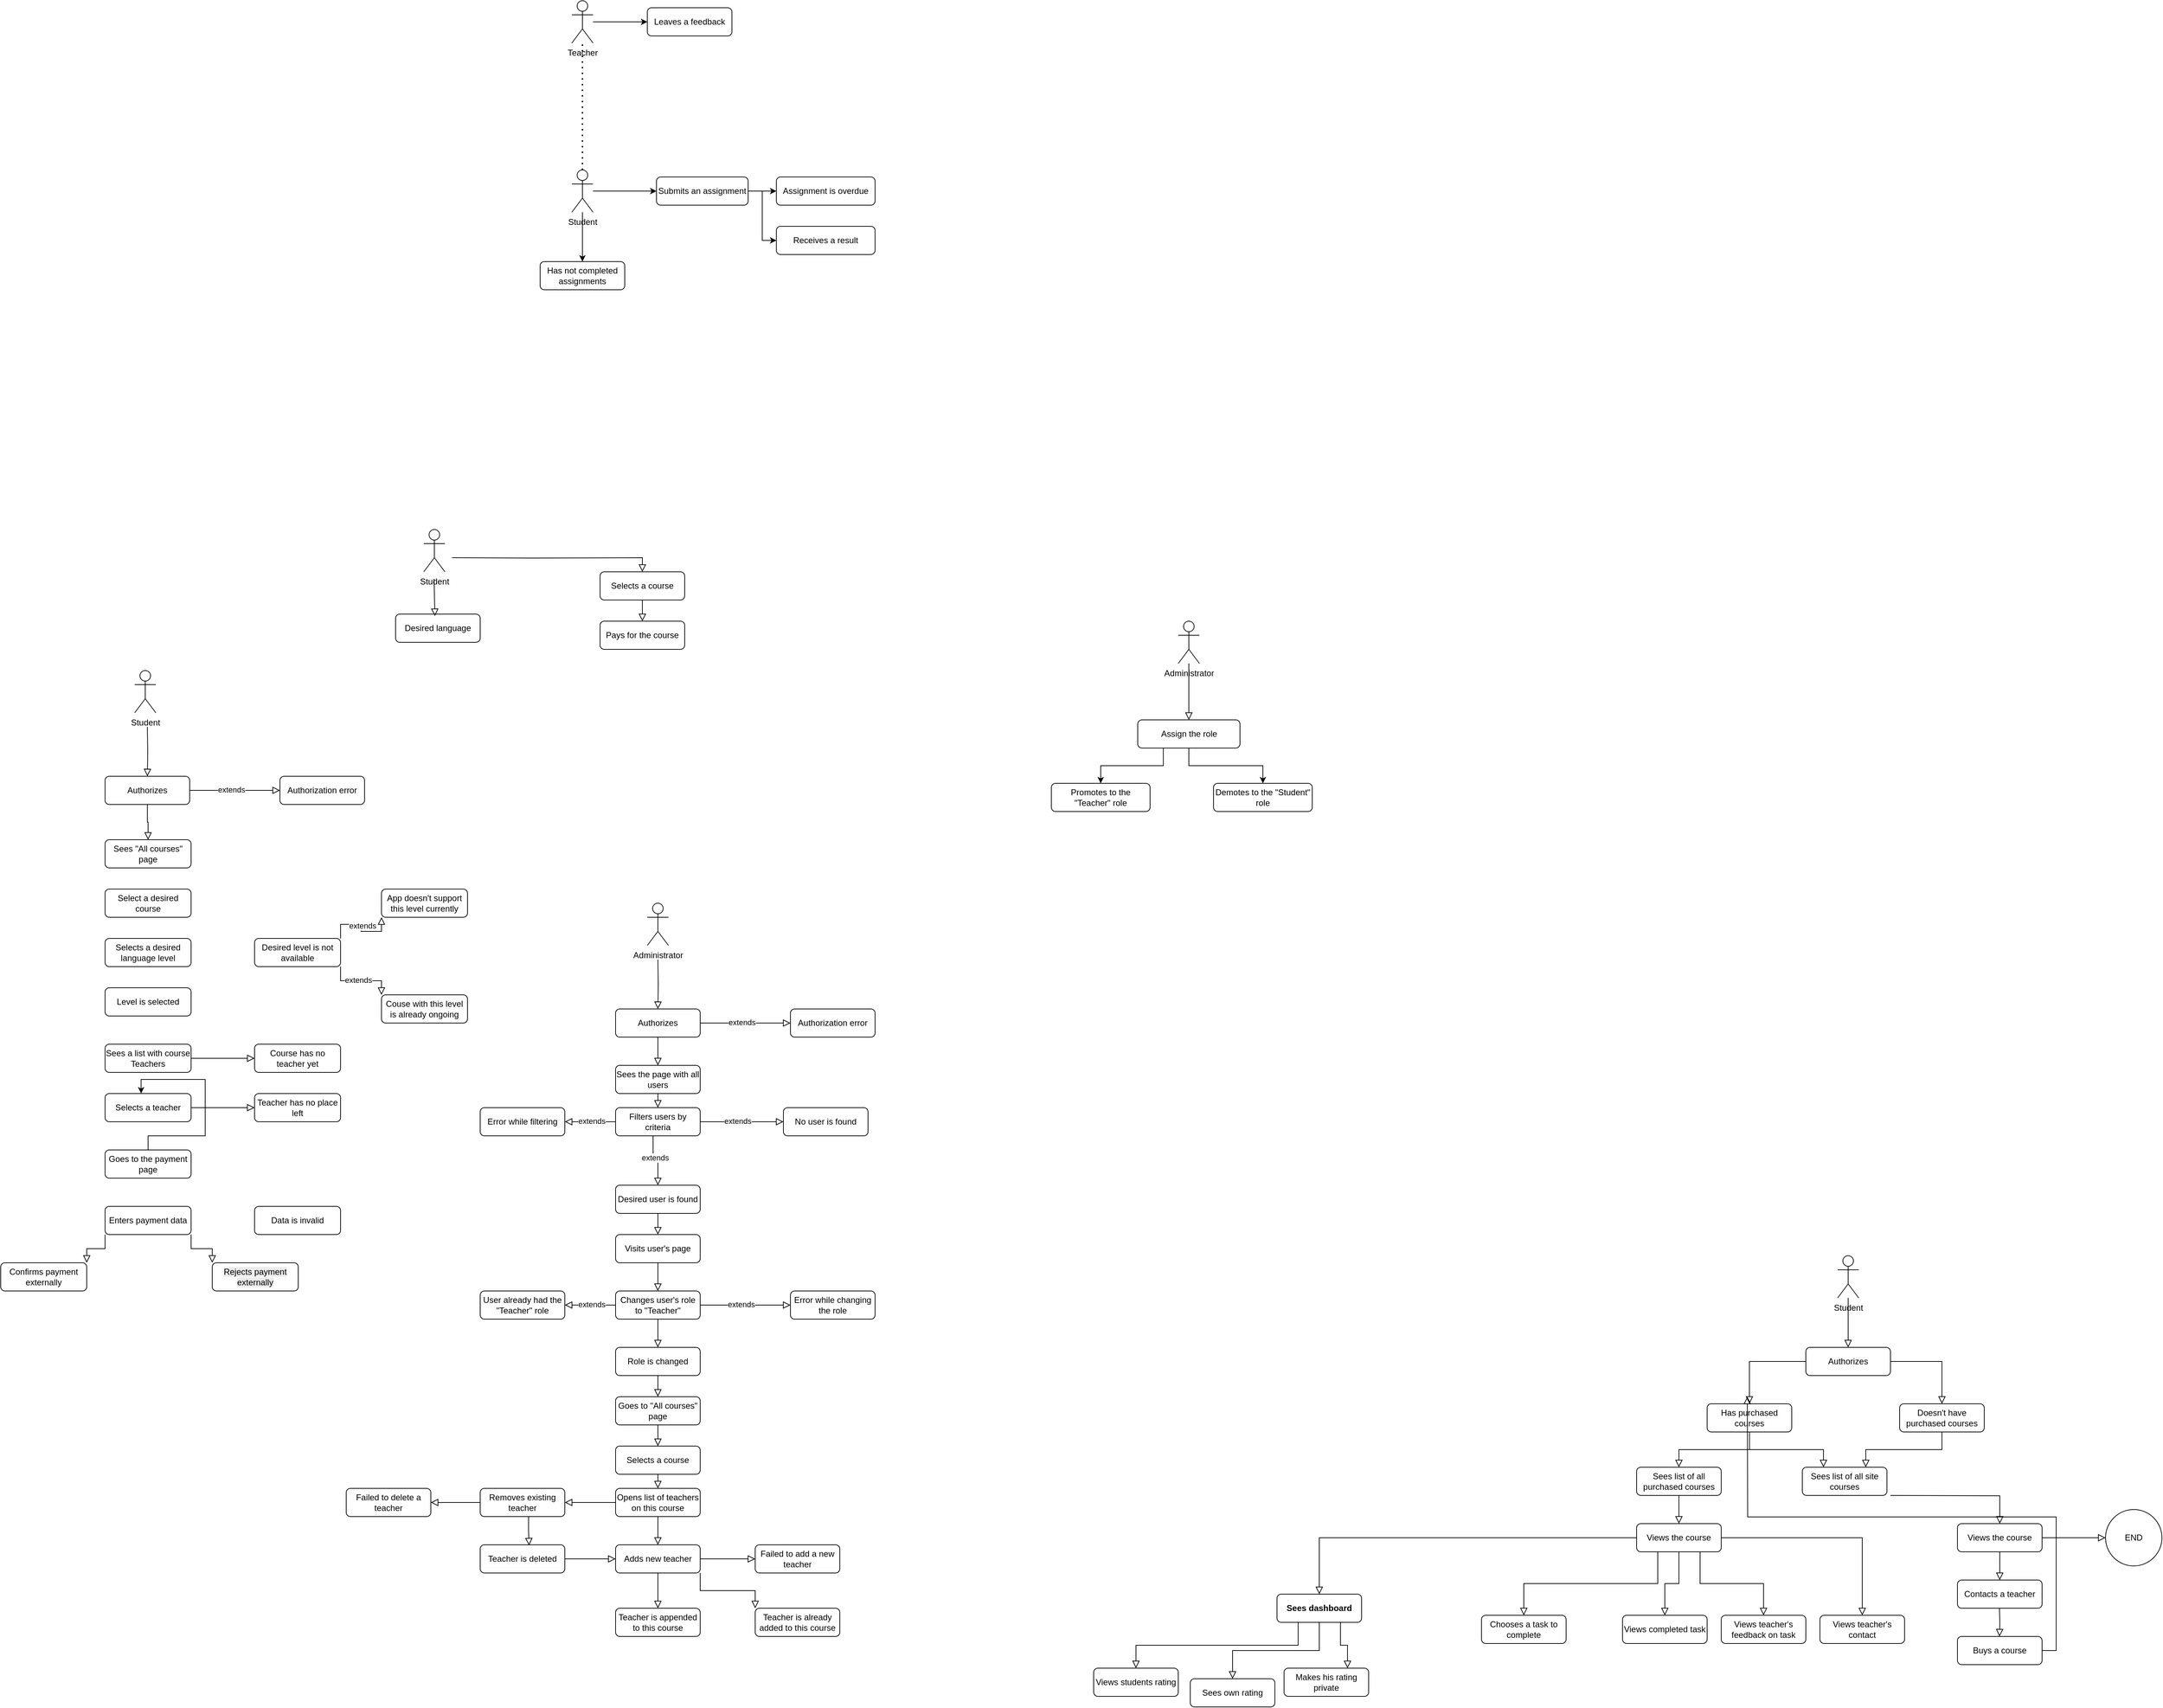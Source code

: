 <mxfile version="26.2.14" pages="2">
  <diagram id="C5RBs43oDa-KdzZeNtuy" name="Page-1">
    <mxGraphModel dx="3267" dy="2969" grid="1" gridSize="10" guides="1" tooltips="1" connect="1" arrows="1" fold="1" page="1" pageScale="1" pageWidth="827" pageHeight="1169" math="0" shadow="0">
      <root>
        <mxCell id="WIyWlLk6GJQsqaUBKTNV-0" />
        <mxCell id="WIyWlLk6GJQsqaUBKTNV-1" parent="WIyWlLk6GJQsqaUBKTNV-0" />
        <mxCell id="WIyWlLk6GJQsqaUBKTNV-2" value="" style="rounded=0;html=1;jettySize=auto;orthogonalLoop=1;fontSize=11;endArrow=block;endFill=0;endSize=8;strokeWidth=1;shadow=0;labelBackgroundColor=none;edgeStyle=orthogonalEdgeStyle;entryX=0.5;entryY=0;entryDx=0;entryDy=0;" parent="WIyWlLk6GJQsqaUBKTNV-1" source="WIyWlLk6GJQsqaUBKTNV-3" target="WIyWlLk6GJQsqaUBKTNV-7" edge="1">
          <mxGeometry relative="1" as="geometry">
            <mxPoint x="220.0" y="190.0" as="targetPoint" />
          </mxGeometry>
        </mxCell>
        <mxCell id="WIyWlLk6GJQsqaUBKTNV-3" value="Authorizes" style="rounded=1;whiteSpace=wrap;html=1;fontSize=12;glass=0;strokeWidth=1;shadow=0;" parent="WIyWlLk6GJQsqaUBKTNV-1" vertex="1">
          <mxGeometry x="160" y="80" width="120" height="40" as="geometry" />
        </mxCell>
        <mxCell id="WIyWlLk6GJQsqaUBKTNV-7" value="Has purchased courses" style="rounded=1;whiteSpace=wrap;html=1;fontSize=12;glass=0;strokeWidth=1;shadow=0;" parent="WIyWlLk6GJQsqaUBKTNV-1" vertex="1">
          <mxGeometry x="20" y="160" width="120" height="40" as="geometry" />
        </mxCell>
        <mxCell id="aii7P_upLvtXVx5_LpTJ-0" value="Student" style="shape=umlActor;verticalLabelPosition=bottom;verticalAlign=top;html=1;outlineConnect=0;" parent="WIyWlLk6GJQsqaUBKTNV-1" vertex="1">
          <mxGeometry x="205" y="-50" width="30" height="60" as="geometry" />
        </mxCell>
        <mxCell id="aii7P_upLvtXVx5_LpTJ-9" value="Doesn&#39;t have purchased courses" style="rounded=1;whiteSpace=wrap;html=1;fontSize=12;glass=0;strokeWidth=1;shadow=0;" parent="WIyWlLk6GJQsqaUBKTNV-1" vertex="1">
          <mxGeometry x="293" y="160" width="120" height="40" as="geometry" />
        </mxCell>
        <mxCell id="aii7P_upLvtXVx5_LpTJ-10" value="" style="rounded=0;html=1;jettySize=auto;orthogonalLoop=1;fontSize=11;endArrow=block;endFill=0;endSize=8;strokeWidth=1;shadow=0;labelBackgroundColor=none;edgeStyle=orthogonalEdgeStyle;exitX=1;exitY=0.5;exitDx=0;exitDy=0;" parent="WIyWlLk6GJQsqaUBKTNV-1" source="WIyWlLk6GJQsqaUBKTNV-3" target="aii7P_upLvtXVx5_LpTJ-9" edge="1">
          <mxGeometry relative="1" as="geometry">
            <mxPoint x="255" y="170" as="sourcePoint" />
            <mxPoint x="175" y="230" as="targetPoint" />
          </mxGeometry>
        </mxCell>
        <mxCell id="aii7P_upLvtXVx5_LpTJ-11" value="Sees list of all site courses " style="rounded=1;whiteSpace=wrap;html=1;fontSize=12;glass=0;strokeWidth=1;shadow=0;" parent="WIyWlLk6GJQsqaUBKTNV-1" vertex="1">
          <mxGeometry x="155" y="250" width="120" height="40" as="geometry" />
        </mxCell>
        <mxCell id="aii7P_upLvtXVx5_LpTJ-14" value="" style="rounded=0;html=1;jettySize=auto;orthogonalLoop=1;fontSize=11;endArrow=block;endFill=0;endSize=8;strokeWidth=1;shadow=0;labelBackgroundColor=none;edgeStyle=orthogonalEdgeStyle;entryX=0.25;entryY=0;entryDx=0;entryDy=0;exitX=0.5;exitY=1;exitDx=0;exitDy=0;" parent="WIyWlLk6GJQsqaUBKTNV-1" source="WIyWlLk6GJQsqaUBKTNV-7" target="aii7P_upLvtXVx5_LpTJ-11" edge="1">
          <mxGeometry relative="1" as="geometry">
            <mxPoint x="170" y="110" as="sourcePoint" />
            <mxPoint x="90" y="170" as="targetPoint" />
          </mxGeometry>
        </mxCell>
        <mxCell id="aii7P_upLvtXVx5_LpTJ-15" value="" style="rounded=0;html=1;jettySize=auto;orthogonalLoop=1;fontSize=11;endArrow=block;endFill=0;endSize=8;strokeWidth=1;shadow=0;labelBackgroundColor=none;edgeStyle=orthogonalEdgeStyle;exitX=0.5;exitY=1;exitDx=0;exitDy=0;entryX=0.75;entryY=0;entryDx=0;entryDy=0;" parent="WIyWlLk6GJQsqaUBKTNV-1" source="aii7P_upLvtXVx5_LpTJ-9" target="aii7P_upLvtXVx5_LpTJ-11" edge="1">
          <mxGeometry relative="1" as="geometry">
            <mxPoint x="310" y="250" as="sourcePoint" />
            <mxPoint x="230" y="240" as="targetPoint" />
          </mxGeometry>
        </mxCell>
        <mxCell id="aii7P_upLvtXVx5_LpTJ-16" style="edgeStyle=none;curved=1;rounded=0;orthogonalLoop=1;jettySize=auto;html=1;entryX=0.25;entryY=0;entryDx=0;entryDy=0;fontSize=12;startSize=8;endSize=8;" parent="WIyWlLk6GJQsqaUBKTNV-1" edge="1">
          <mxGeometry relative="1" as="geometry">
            <mxPoint x="250" y="250" as="sourcePoint" />
            <mxPoint x="250" y="250" as="targetPoint" />
          </mxGeometry>
        </mxCell>
        <mxCell id="aii7P_upLvtXVx5_LpTJ-17" value="&lt;div&gt;Sees list of all purchased courses &lt;/div&gt;" style="rounded=1;whiteSpace=wrap;html=1;fontSize=12;glass=0;strokeWidth=1;shadow=0;" parent="WIyWlLk6GJQsqaUBKTNV-1" vertex="1">
          <mxGeometry x="-80" y="250" width="120" height="40" as="geometry" />
        </mxCell>
        <mxCell id="aii7P_upLvtXVx5_LpTJ-18" value="" style="rounded=0;html=1;jettySize=auto;orthogonalLoop=1;fontSize=11;endArrow=block;endFill=0;endSize=8;strokeWidth=1;shadow=0;labelBackgroundColor=none;edgeStyle=orthogonalEdgeStyle;entryX=0.5;entryY=0;entryDx=0;entryDy=0;exitX=0.5;exitY=1;exitDx=0;exitDy=0;" parent="WIyWlLk6GJQsqaUBKTNV-1" source="WIyWlLk6GJQsqaUBKTNV-7" target="aii7P_upLvtXVx5_LpTJ-17" edge="1">
          <mxGeometry relative="1" as="geometry">
            <mxPoint x="74.48" y="260" as="sourcePoint" />
            <mxPoint x="179.48" y="310" as="targetPoint" />
          </mxGeometry>
        </mxCell>
        <mxCell id="aii7P_upLvtXVx5_LpTJ-19" value="" style="rounded=0;html=1;jettySize=auto;orthogonalLoop=1;fontSize=11;endArrow=block;endFill=0;endSize=8;strokeWidth=1;shadow=0;labelBackgroundColor=none;edgeStyle=orthogonalEdgeStyle;entryX=0.5;entryY=0;entryDx=0;entryDy=0;" parent="WIyWlLk6GJQsqaUBKTNV-1" source="aii7P_upLvtXVx5_LpTJ-0" target="WIyWlLk6GJQsqaUBKTNV-3" edge="1">
          <mxGeometry relative="1" as="geometry">
            <mxPoint x="300" y="20" as="sourcePoint" />
            <mxPoint x="373" y="80" as="targetPoint" />
          </mxGeometry>
        </mxCell>
        <mxCell id="aii7P_upLvtXVx5_LpTJ-20" value="Views the course" style="rounded=1;whiteSpace=wrap;html=1;fontSize=12;glass=0;strokeWidth=1;shadow=0;" parent="WIyWlLk6GJQsqaUBKTNV-1" vertex="1">
          <mxGeometry x="375" y="330" width="120" height="40" as="geometry" />
        </mxCell>
        <mxCell id="aii7P_upLvtXVx5_LpTJ-22" value="" style="rounded=0;html=1;jettySize=auto;orthogonalLoop=1;fontSize=11;endArrow=block;endFill=0;endSize=8;strokeWidth=1;shadow=0;labelBackgroundColor=none;edgeStyle=orthogonalEdgeStyle;exitX=0.5;exitY=1;exitDx=0;exitDy=0;" parent="WIyWlLk6GJQsqaUBKTNV-1" target="aii7P_upLvtXVx5_LpTJ-20" edge="1">
          <mxGeometry relative="1" as="geometry">
            <mxPoint x="280" y="290" as="sourcePoint" />
            <mxPoint x="215" y="410" as="targetPoint" />
          </mxGeometry>
        </mxCell>
        <mxCell id="aii7P_upLvtXVx5_LpTJ-25" value="Contacts a teacher" style="rounded=1;whiteSpace=wrap;html=1;fontSize=12;glass=0;strokeWidth=1;shadow=0;" parent="WIyWlLk6GJQsqaUBKTNV-1" vertex="1">
          <mxGeometry x="375" y="410" width="120" height="40" as="geometry" />
        </mxCell>
        <mxCell id="aii7P_upLvtXVx5_LpTJ-26" value="" style="rounded=0;html=1;jettySize=auto;orthogonalLoop=1;fontSize=11;endArrow=block;endFill=0;endSize=8;strokeWidth=1;shadow=0;labelBackgroundColor=none;edgeStyle=orthogonalEdgeStyle;exitX=0.5;exitY=1;exitDx=0;exitDy=0;entryX=0.5;entryY=0;entryDx=0;entryDy=0;" parent="WIyWlLk6GJQsqaUBKTNV-1" source="aii7P_upLvtXVx5_LpTJ-20" target="aii7P_upLvtXVx5_LpTJ-25" edge="1">
          <mxGeometry relative="1" as="geometry">
            <mxPoint x="525" y="350" as="sourcePoint" />
            <mxPoint x="680" y="390" as="targetPoint" />
          </mxGeometry>
        </mxCell>
        <mxCell id="aii7P_upLvtXVx5_LpTJ-28" value="END" style="ellipse;whiteSpace=wrap;html=1;aspect=fixed;" parent="WIyWlLk6GJQsqaUBKTNV-1" vertex="1">
          <mxGeometry x="585" y="310" width="80" height="80" as="geometry" />
        </mxCell>
        <mxCell id="aii7P_upLvtXVx5_LpTJ-29" value="" style="rounded=0;html=1;jettySize=auto;orthogonalLoop=1;fontSize=11;endArrow=block;endFill=0;endSize=8;strokeWidth=1;shadow=0;labelBackgroundColor=none;edgeStyle=orthogonalEdgeStyle;exitX=1;exitY=0.5;exitDx=0;exitDy=0;entryX=0;entryY=0.5;entryDx=0;entryDy=0;" parent="WIyWlLk6GJQsqaUBKTNV-1" source="aii7P_upLvtXVx5_LpTJ-20" target="aii7P_upLvtXVx5_LpTJ-28" edge="1">
          <mxGeometry relative="1" as="geometry">
            <mxPoint x="445" y="380" as="sourcePoint" />
            <mxPoint x="445" y="440" as="targetPoint" />
          </mxGeometry>
        </mxCell>
        <mxCell id="aii7P_upLvtXVx5_LpTJ-30" value="Buys a course" style="rounded=1;whiteSpace=wrap;html=1;fontSize=12;glass=0;strokeWidth=1;shadow=0;" parent="WIyWlLk6GJQsqaUBKTNV-1" vertex="1">
          <mxGeometry x="375" y="490" width="120" height="40" as="geometry" />
        </mxCell>
        <mxCell id="aii7P_upLvtXVx5_LpTJ-33" value="" style="rounded=0;html=1;jettySize=auto;orthogonalLoop=1;fontSize=11;endArrow=block;endFill=0;endSize=8;strokeWidth=1;shadow=0;labelBackgroundColor=none;edgeStyle=orthogonalEdgeStyle;exitX=0.5;exitY=1;exitDx=0;exitDy=0;entryX=0.5;entryY=0;entryDx=0;entryDy=0;" parent="WIyWlLk6GJQsqaUBKTNV-1" edge="1">
          <mxGeometry relative="1" as="geometry">
            <mxPoint x="434.58" y="450" as="sourcePoint" />
            <mxPoint x="434.58" y="490" as="targetPoint" />
          </mxGeometry>
        </mxCell>
        <mxCell id="aii7P_upLvtXVx5_LpTJ-39" value="" style="rounded=0;html=1;jettySize=auto;orthogonalLoop=1;fontSize=11;endArrow=block;endFill=0;endSize=8;strokeWidth=1;shadow=0;labelBackgroundColor=none;edgeStyle=orthogonalEdgeStyle;exitX=1;exitY=0.5;exitDx=0;exitDy=0;" parent="WIyWlLk6GJQsqaUBKTNV-1" source="aii7P_upLvtXVx5_LpTJ-30" edge="1">
          <mxGeometry relative="1" as="geometry">
            <mxPoint x="530" y="540" as="sourcePoint" />
            <mxPoint x="77" y="150" as="targetPoint" />
          </mxGeometry>
        </mxCell>
        <mxCell id="aii7P_upLvtXVx5_LpTJ-41" value="Views the course" style="rounded=1;whiteSpace=wrap;html=1;fontSize=12;glass=0;strokeWidth=1;shadow=0;" parent="WIyWlLk6GJQsqaUBKTNV-1" vertex="1">
          <mxGeometry x="-80" y="330" width="120" height="40" as="geometry" />
        </mxCell>
        <mxCell id="aii7P_upLvtXVx5_LpTJ-42" value="" style="rounded=0;html=1;jettySize=auto;orthogonalLoop=1;fontSize=11;endArrow=block;endFill=0;endSize=8;strokeWidth=1;shadow=0;labelBackgroundColor=none;edgeStyle=orthogonalEdgeStyle;entryX=0.5;entryY=0;entryDx=0;entryDy=0;exitX=0.5;exitY=1;exitDx=0;exitDy=0;" parent="WIyWlLk6GJQsqaUBKTNV-1" source="aii7P_upLvtXVx5_LpTJ-17" target="aii7P_upLvtXVx5_LpTJ-41" edge="1">
          <mxGeometry relative="1" as="geometry">
            <mxPoint x="90" y="210" as="sourcePoint" />
            <mxPoint x="195" y="260" as="targetPoint" />
          </mxGeometry>
        </mxCell>
        <mxCell id="aii7P_upLvtXVx5_LpTJ-43" value="&lt;div&gt;Sees dashboard&lt;/div&gt;" style="rounded=1;whiteSpace=wrap;html=1;fontSize=12;glass=0;strokeWidth=1;shadow=0;fontStyle=1" parent="WIyWlLk6GJQsqaUBKTNV-1" vertex="1">
          <mxGeometry x="-590" y="430" width="120" height="40" as="geometry" />
        </mxCell>
        <mxCell id="aii7P_upLvtXVx5_LpTJ-44" value="Chooses a task to complete" style="rounded=1;whiteSpace=wrap;html=1;fontSize=12;glass=0;strokeWidth=1;shadow=0;" parent="WIyWlLk6GJQsqaUBKTNV-1" vertex="1">
          <mxGeometry x="-300" y="460" width="120" height="40" as="geometry" />
        </mxCell>
        <mxCell id="aii7P_upLvtXVx5_LpTJ-45" value="Views completed task" style="rounded=1;whiteSpace=wrap;html=1;fontSize=12;glass=0;strokeWidth=1;shadow=0;" parent="WIyWlLk6GJQsqaUBKTNV-1" vertex="1">
          <mxGeometry x="-100" y="460" width="120" height="40" as="geometry" />
        </mxCell>
        <mxCell id="aii7P_upLvtXVx5_LpTJ-46" value="Views teacher&#39;s feedback on task" style="rounded=1;whiteSpace=wrap;html=1;fontSize=12;glass=0;strokeWidth=1;shadow=0;" parent="WIyWlLk6GJQsqaUBKTNV-1" vertex="1">
          <mxGeometry x="40" y="460" width="120" height="40" as="geometry" />
        </mxCell>
        <mxCell id="aii7P_upLvtXVx5_LpTJ-47" value="Views teacher&#39;s contact" style="rounded=1;whiteSpace=wrap;html=1;fontSize=12;glass=0;strokeWidth=1;shadow=0;" parent="WIyWlLk6GJQsqaUBKTNV-1" vertex="1">
          <mxGeometry x="180" y="460" width="120" height="40" as="geometry" />
        </mxCell>
        <mxCell id="aii7P_upLvtXVx5_LpTJ-48" value="" style="rounded=0;html=1;jettySize=auto;orthogonalLoop=1;fontSize=11;endArrow=block;endFill=0;endSize=8;strokeWidth=1;shadow=0;labelBackgroundColor=none;edgeStyle=orthogonalEdgeStyle;entryX=0.5;entryY=0;entryDx=0;entryDy=0;exitX=1;exitY=0.5;exitDx=0;exitDy=0;" parent="WIyWlLk6GJQsqaUBKTNV-1" source="aii7P_upLvtXVx5_LpTJ-41" target="aii7P_upLvtXVx5_LpTJ-47" edge="1">
          <mxGeometry relative="1" as="geometry">
            <mxPoint x="10" y="370" as="sourcePoint" />
            <mxPoint x="40" y="440" as="targetPoint" />
          </mxGeometry>
        </mxCell>
        <mxCell id="aii7P_upLvtXVx5_LpTJ-49" value="" style="rounded=0;html=1;jettySize=auto;orthogonalLoop=1;fontSize=11;endArrow=block;endFill=0;endSize=8;strokeWidth=1;shadow=0;labelBackgroundColor=none;edgeStyle=orthogonalEdgeStyle;entryX=0.5;entryY=0;entryDx=0;entryDy=0;exitX=0.75;exitY=1;exitDx=0;exitDy=0;" parent="WIyWlLk6GJQsqaUBKTNV-1" source="aii7P_upLvtXVx5_LpTJ-41" target="aii7P_upLvtXVx5_LpTJ-46" edge="1">
          <mxGeometry relative="1" as="geometry">
            <mxPoint x="20" y="380" as="sourcePoint" />
            <mxPoint x="240" y="470" as="targetPoint" />
          </mxGeometry>
        </mxCell>
        <mxCell id="aii7P_upLvtXVx5_LpTJ-50" value="" style="rounded=0;html=1;jettySize=auto;orthogonalLoop=1;fontSize=11;endArrow=block;endFill=0;endSize=8;strokeWidth=1;shadow=0;labelBackgroundColor=none;edgeStyle=orthogonalEdgeStyle;entryX=0.5;entryY=0;entryDx=0;entryDy=0;exitX=0.5;exitY=1;exitDx=0;exitDy=0;" parent="WIyWlLk6GJQsqaUBKTNV-1" source="aii7P_upLvtXVx5_LpTJ-41" target="aii7P_upLvtXVx5_LpTJ-45" edge="1">
          <mxGeometry relative="1" as="geometry">
            <mxPoint x="30" y="390" as="sourcePoint" />
            <mxPoint x="250" y="480" as="targetPoint" />
          </mxGeometry>
        </mxCell>
        <mxCell id="aii7P_upLvtXVx5_LpTJ-52" value="" style="rounded=0;html=1;jettySize=auto;orthogonalLoop=1;fontSize=11;endArrow=block;endFill=0;endSize=8;strokeWidth=1;shadow=0;labelBackgroundColor=none;edgeStyle=orthogonalEdgeStyle;entryX=0.5;entryY=0;entryDx=0;entryDy=0;exitX=0.25;exitY=1;exitDx=0;exitDy=0;" parent="WIyWlLk6GJQsqaUBKTNV-1" source="aii7P_upLvtXVx5_LpTJ-41" target="aii7P_upLvtXVx5_LpTJ-44" edge="1">
          <mxGeometry relative="1" as="geometry">
            <mxPoint x="40" y="400" as="sourcePoint" />
            <mxPoint x="260" y="490" as="targetPoint" />
          </mxGeometry>
        </mxCell>
        <mxCell id="aii7P_upLvtXVx5_LpTJ-53" value="" style="rounded=0;html=1;jettySize=auto;orthogonalLoop=1;fontSize=11;endArrow=block;endFill=0;endSize=8;strokeWidth=1;shadow=0;labelBackgroundColor=none;edgeStyle=orthogonalEdgeStyle;entryX=0.5;entryY=0;entryDx=0;entryDy=0;exitX=0;exitY=0.5;exitDx=0;exitDy=0;" parent="WIyWlLk6GJQsqaUBKTNV-1" source="aii7P_upLvtXVx5_LpTJ-41" target="aii7P_upLvtXVx5_LpTJ-43" edge="1">
          <mxGeometry relative="1" as="geometry">
            <mxPoint x="-260" y="340" as="sourcePoint" />
            <mxPoint x="90" y="490" as="targetPoint" />
          </mxGeometry>
        </mxCell>
        <mxCell id="aii7P_upLvtXVx5_LpTJ-54" value="Views students rating" style="rounded=1;whiteSpace=wrap;html=1;fontSize=12;glass=0;strokeWidth=1;shadow=0;" parent="WIyWlLk6GJQsqaUBKTNV-1" vertex="1">
          <mxGeometry x="-850" y="535" width="120" height="40" as="geometry" />
        </mxCell>
        <mxCell id="aii7P_upLvtXVx5_LpTJ-55" value="Sees own rating" style="rounded=1;whiteSpace=wrap;html=1;fontSize=12;glass=0;strokeWidth=1;shadow=0;" parent="WIyWlLk6GJQsqaUBKTNV-1" vertex="1">
          <mxGeometry x="-713" y="550" width="120" height="40" as="geometry" />
        </mxCell>
        <mxCell id="aii7P_upLvtXVx5_LpTJ-56" value="Makes his rating private" style="rounded=1;whiteSpace=wrap;html=1;fontSize=12;glass=0;strokeWidth=1;shadow=0;" parent="WIyWlLk6GJQsqaUBKTNV-1" vertex="1">
          <mxGeometry x="-580" y="535" width="120" height="40" as="geometry" />
        </mxCell>
        <mxCell id="aii7P_upLvtXVx5_LpTJ-57" value="" style="rounded=0;html=1;jettySize=auto;orthogonalLoop=1;fontSize=11;endArrow=block;endFill=0;endSize=8;strokeWidth=1;shadow=0;labelBackgroundColor=none;edgeStyle=orthogonalEdgeStyle;entryX=0.75;entryY=0;entryDx=0;entryDy=0;exitX=0.75;exitY=1;exitDx=0;exitDy=0;" parent="WIyWlLk6GJQsqaUBKTNV-1" source="aii7P_upLvtXVx5_LpTJ-43" target="aii7P_upLvtXVx5_LpTJ-56" edge="1">
          <mxGeometry relative="1" as="geometry">
            <mxPoint x="-410" y="610" as="sourcePoint" />
            <mxPoint x="-550" y="700" as="targetPoint" />
          </mxGeometry>
        </mxCell>
        <mxCell id="aii7P_upLvtXVx5_LpTJ-58" value="" style="rounded=0;html=1;jettySize=auto;orthogonalLoop=1;fontSize=11;endArrow=block;endFill=0;endSize=8;strokeWidth=1;shadow=0;labelBackgroundColor=none;edgeStyle=orthogonalEdgeStyle;entryX=0.5;entryY=0;entryDx=0;entryDy=0;exitX=0.5;exitY=1;exitDx=0;exitDy=0;" parent="WIyWlLk6GJQsqaUBKTNV-1" source="aii7P_upLvtXVx5_LpTJ-43" target="aii7P_upLvtXVx5_LpTJ-55" edge="1">
          <mxGeometry relative="1" as="geometry">
            <mxPoint x="-520" y="680" as="sourcePoint" />
            <mxPoint x="-660" y="770" as="targetPoint" />
          </mxGeometry>
        </mxCell>
        <mxCell id="aii7P_upLvtXVx5_LpTJ-59" value="" style="rounded=0;html=1;jettySize=auto;orthogonalLoop=1;fontSize=11;endArrow=block;endFill=0;endSize=8;strokeWidth=1;shadow=0;labelBackgroundColor=none;edgeStyle=orthogonalEdgeStyle;entryX=0.5;entryY=0;entryDx=0;entryDy=0;exitX=0.25;exitY=1;exitDx=0;exitDy=0;" parent="WIyWlLk6GJQsqaUBKTNV-1" source="aii7P_upLvtXVx5_LpTJ-43" target="aii7P_upLvtXVx5_LpTJ-54" edge="1">
          <mxGeometry relative="1" as="geometry">
            <mxPoint x="-440" y="600" as="sourcePoint" />
            <mxPoint x="-580" y="690" as="targetPoint" />
          </mxGeometry>
        </mxCell>
        <mxCell id="YX2UqZFNEKY4H_nvqGQS-0" value="Administrator" style="shape=umlActor;verticalLabelPosition=bottom;verticalAlign=top;html=1;outlineConnect=0;" parent="WIyWlLk6GJQsqaUBKTNV-1" vertex="1">
          <mxGeometry x="-1483" y="-550" width="30" height="60" as="geometry" />
        </mxCell>
        <mxCell id="YX2UqZFNEKY4H_nvqGQS-1" value="Authorizes" style="rounded=1;whiteSpace=wrap;html=1;fontSize=12;glass=0;strokeWidth=1;shadow=0;" parent="WIyWlLk6GJQsqaUBKTNV-1" vertex="1">
          <mxGeometry x="-1528" y="-400" width="120" height="40" as="geometry" />
        </mxCell>
        <mxCell id="YX2UqZFNEKY4H_nvqGQS-2" value="" style="rounded=0;html=1;jettySize=auto;orthogonalLoop=1;fontSize=11;endArrow=block;endFill=0;endSize=8;strokeWidth=1;shadow=0;labelBackgroundColor=none;edgeStyle=orthogonalEdgeStyle;entryX=0.5;entryY=0;entryDx=0;entryDy=0;" parent="WIyWlLk6GJQsqaUBKTNV-1" target="YX2UqZFNEKY4H_nvqGQS-1" edge="1">
          <mxGeometry relative="1" as="geometry">
            <mxPoint x="-1468" y="-470" as="sourcePoint" />
            <mxPoint x="-1315" y="-400" as="targetPoint" />
          </mxGeometry>
        </mxCell>
        <mxCell id="YX2UqZFNEKY4H_nvqGQS-3" value="" style="rounded=0;html=1;jettySize=auto;orthogonalLoop=1;fontSize=11;endArrow=block;endFill=0;endSize=8;strokeWidth=1;shadow=0;labelBackgroundColor=none;edgeStyle=orthogonalEdgeStyle;exitX=1;exitY=0.5;exitDx=0;exitDy=0;entryX=0;entryY=0.5;entryDx=0;entryDy=0;" parent="WIyWlLk6GJQsqaUBKTNV-1" source="YX2UqZFNEKY4H_nvqGQS-1" target="YX2UqZFNEKY4H_nvqGQS-4" edge="1">
          <mxGeometry relative="1" as="geometry">
            <mxPoint x="-1300" y="-420" as="sourcePoint" />
            <mxPoint x="-1300" y="-370" as="targetPoint" />
          </mxGeometry>
        </mxCell>
        <mxCell id="YX2UqZFNEKY4H_nvqGQS-22" value="extends" style="edgeLabel;html=1;align=center;verticalAlign=middle;resizable=0;points=[];" parent="YX2UqZFNEKY4H_nvqGQS-3" vertex="1" connectable="0">
          <mxGeometry x="-0.078" y="2" relative="1" as="geometry">
            <mxPoint y="1" as="offset" />
          </mxGeometry>
        </mxCell>
        <mxCell id="YX2UqZFNEKY4H_nvqGQS-4" value="Authorization error" style="rounded=1;whiteSpace=wrap;html=1;fontSize=12;glass=0;strokeWidth=1;shadow=0;" parent="WIyWlLk6GJQsqaUBKTNV-1" vertex="1">
          <mxGeometry x="-1280" y="-400" width="120" height="40" as="geometry" />
        </mxCell>
        <mxCell id="YX2UqZFNEKY4H_nvqGQS-5" value="Sees the page with all users" style="rounded=1;whiteSpace=wrap;html=1;fontSize=12;glass=0;strokeWidth=1;shadow=0;" parent="WIyWlLk6GJQsqaUBKTNV-1" vertex="1">
          <mxGeometry x="-1528" y="-320" width="120" height="40" as="geometry" />
        </mxCell>
        <mxCell id="YX2UqZFNEKY4H_nvqGQS-6" value="Filters users by criteria" style="rounded=1;whiteSpace=wrap;html=1;fontSize=12;glass=0;strokeWidth=1;shadow=0;" parent="WIyWlLk6GJQsqaUBKTNV-1" vertex="1">
          <mxGeometry x="-1528" y="-260" width="120" height="40" as="geometry" />
        </mxCell>
        <mxCell id="YX2UqZFNEKY4H_nvqGQS-7" value="" style="rounded=0;html=1;jettySize=auto;orthogonalLoop=1;fontSize=11;endArrow=block;endFill=0;endSize=8;strokeWidth=1;shadow=0;labelBackgroundColor=none;edgeStyle=orthogonalEdgeStyle;exitX=1;exitY=0.5;exitDx=0;exitDy=0;entryX=0;entryY=0.5;entryDx=0;entryDy=0;" parent="WIyWlLk6GJQsqaUBKTNV-1" source="YX2UqZFNEKY4H_nvqGQS-6" target="YX2UqZFNEKY4H_nvqGQS-8" edge="1">
          <mxGeometry relative="1" as="geometry">
            <mxPoint x="-1400" y="-240" as="sourcePoint" />
            <mxPoint x="-1300" y="-240" as="targetPoint" />
          </mxGeometry>
        </mxCell>
        <mxCell id="YX2UqZFNEKY4H_nvqGQS-19" value="extends" style="edgeLabel;html=1;align=center;verticalAlign=middle;resizable=0;points=[];" parent="YX2UqZFNEKY4H_nvqGQS-7" vertex="1" connectable="0">
          <mxGeometry x="-0.099" y="1" relative="1" as="geometry">
            <mxPoint as="offset" />
          </mxGeometry>
        </mxCell>
        <mxCell id="YX2UqZFNEKY4H_nvqGQS-8" value="No user is found" style="rounded=1;whiteSpace=wrap;html=1;fontSize=12;glass=0;strokeWidth=1;shadow=0;" parent="WIyWlLk6GJQsqaUBKTNV-1" vertex="1">
          <mxGeometry x="-1290" y="-260" width="120" height="40" as="geometry" />
        </mxCell>
        <mxCell id="YX2UqZFNEKY4H_nvqGQS-11" value="Desired user is found" style="rounded=1;whiteSpace=wrap;html=1;fontSize=12;glass=0;strokeWidth=1;shadow=0;" parent="WIyWlLk6GJQsqaUBKTNV-1" vertex="1">
          <mxGeometry x="-1528" y="-150" width="120" height="40" as="geometry" />
        </mxCell>
        <mxCell id="YX2UqZFNEKY4H_nvqGQS-12" value="" style="rounded=0;html=1;jettySize=auto;orthogonalLoop=1;fontSize=11;endArrow=block;endFill=0;endSize=8;strokeWidth=1;shadow=0;labelBackgroundColor=none;edgeStyle=orthogonalEdgeStyle;exitX=0.443;exitY=1.011;exitDx=0;exitDy=0;entryX=0.5;entryY=0;entryDx=0;entryDy=0;exitPerimeter=0;" parent="WIyWlLk6GJQsqaUBKTNV-1" source="YX2UqZFNEKY4H_nvqGQS-6" target="YX2UqZFNEKY4H_nvqGQS-11" edge="1">
          <mxGeometry relative="1" as="geometry">
            <mxPoint x="-1470" y="-210" as="sourcePoint" />
            <mxPoint x="-1352" y="-210" as="targetPoint" />
          </mxGeometry>
        </mxCell>
        <mxCell id="YX2UqZFNEKY4H_nvqGQS-21" value="extends" style="edgeLabel;html=1;align=center;verticalAlign=middle;resizable=0;points=[];" parent="YX2UqZFNEKY4H_nvqGQS-12" vertex="1" connectable="0">
          <mxGeometry x="-0.2" y="3" relative="1" as="geometry">
            <mxPoint as="offset" />
          </mxGeometry>
        </mxCell>
        <mxCell id="YX2UqZFNEKY4H_nvqGQS-13" value="" style="rounded=0;html=1;jettySize=auto;orthogonalLoop=1;fontSize=11;endArrow=block;endFill=0;endSize=8;strokeWidth=1;shadow=0;labelBackgroundColor=none;edgeStyle=orthogonalEdgeStyle;exitX=0;exitY=0.5;exitDx=0;exitDy=0;entryX=1;entryY=0.5;entryDx=0;entryDy=0;" parent="WIyWlLk6GJQsqaUBKTNV-1" source="YX2UqZFNEKY4H_nvqGQS-6" target="YX2UqZFNEKY4H_nvqGQS-14" edge="1">
          <mxGeometry relative="1" as="geometry">
            <mxPoint x="-1398" y="-230" as="sourcePoint" />
            <mxPoint x="-1600" y="-230" as="targetPoint" />
          </mxGeometry>
        </mxCell>
        <mxCell id="YX2UqZFNEKY4H_nvqGQS-20" value="extends" style="edgeLabel;html=1;align=center;verticalAlign=middle;resizable=0;points=[];" parent="YX2UqZFNEKY4H_nvqGQS-13" vertex="1" connectable="0">
          <mxGeometry x="-0.046" y="-1" relative="1" as="geometry">
            <mxPoint as="offset" />
          </mxGeometry>
        </mxCell>
        <mxCell id="YX2UqZFNEKY4H_nvqGQS-14" value="Error while filtering" style="rounded=1;whiteSpace=wrap;html=1;fontSize=12;glass=0;strokeWidth=1;shadow=0;" parent="WIyWlLk6GJQsqaUBKTNV-1" vertex="1">
          <mxGeometry x="-1720" y="-260" width="120" height="40" as="geometry" />
        </mxCell>
        <mxCell id="YX2UqZFNEKY4H_nvqGQS-15" value="Visits user&#39;s page" style="rounded=1;whiteSpace=wrap;html=1;fontSize=12;glass=0;strokeWidth=1;shadow=0;" parent="WIyWlLk6GJQsqaUBKTNV-1" vertex="1">
          <mxGeometry x="-1528" y="-80" width="120" height="40" as="geometry" />
        </mxCell>
        <mxCell id="YX2UqZFNEKY4H_nvqGQS-16" value="" style="rounded=0;html=1;jettySize=auto;orthogonalLoop=1;fontSize=11;endArrow=block;endFill=0;endSize=8;strokeWidth=1;shadow=0;labelBackgroundColor=none;edgeStyle=orthogonalEdgeStyle;exitX=0.5;exitY=1;exitDx=0;exitDy=0;entryX=0.5;entryY=0;entryDx=0;entryDy=0;" parent="WIyWlLk6GJQsqaUBKTNV-1" source="YX2UqZFNEKY4H_nvqGQS-11" target="YX2UqZFNEKY4H_nvqGQS-15" edge="1">
          <mxGeometry relative="1" as="geometry">
            <mxPoint x="-1398" y="-230" as="sourcePoint" />
            <mxPoint x="-1280" y="-230" as="targetPoint" />
          </mxGeometry>
        </mxCell>
        <mxCell id="YX2UqZFNEKY4H_nvqGQS-17" value="Changes user&#39;s role to &quot;Teacher&quot;" style="rounded=1;whiteSpace=wrap;html=1;fontSize=12;glass=0;strokeWidth=1;shadow=0;" parent="WIyWlLk6GJQsqaUBKTNV-1" vertex="1">
          <mxGeometry x="-1528" width="120" height="40" as="geometry" />
        </mxCell>
        <mxCell id="YX2UqZFNEKY4H_nvqGQS-23" value="Role is changed" style="rounded=1;whiteSpace=wrap;html=1;fontSize=12;glass=0;strokeWidth=1;shadow=0;" parent="WIyWlLk6GJQsqaUBKTNV-1" vertex="1">
          <mxGeometry x="-1528" y="80" width="120" height="40" as="geometry" />
        </mxCell>
        <mxCell id="YX2UqZFNEKY4H_nvqGQS-24" value="User already had the &quot;Teacher&quot; role" style="rounded=1;whiteSpace=wrap;html=1;fontSize=12;glass=0;strokeWidth=1;shadow=0;" parent="WIyWlLk6GJQsqaUBKTNV-1" vertex="1">
          <mxGeometry x="-1720" width="120" height="40" as="geometry" />
        </mxCell>
        <mxCell id="YX2UqZFNEKY4H_nvqGQS-25" value="Error while changing the role" style="rounded=1;whiteSpace=wrap;html=1;fontSize=12;glass=0;strokeWidth=1;shadow=0;" parent="WIyWlLk6GJQsqaUBKTNV-1" vertex="1">
          <mxGeometry x="-1280" width="120" height="40" as="geometry" />
        </mxCell>
        <mxCell id="YX2UqZFNEKY4H_nvqGQS-26" value="" style="rounded=0;html=1;jettySize=auto;orthogonalLoop=1;fontSize=11;endArrow=block;endFill=0;endSize=8;strokeWidth=1;shadow=0;labelBackgroundColor=none;edgeStyle=orthogonalEdgeStyle;exitX=1;exitY=0.5;exitDx=0;exitDy=0;entryX=0;entryY=0.5;entryDx=0;entryDy=0;" parent="WIyWlLk6GJQsqaUBKTNV-1" source="YX2UqZFNEKY4H_nvqGQS-17" target="YX2UqZFNEKY4H_nvqGQS-25" edge="1">
          <mxGeometry relative="1" as="geometry">
            <mxPoint x="-1398" y="-230" as="sourcePoint" />
            <mxPoint x="-1280" y="-230" as="targetPoint" />
          </mxGeometry>
        </mxCell>
        <mxCell id="YX2UqZFNEKY4H_nvqGQS-27" value="extends" style="edgeLabel;html=1;align=center;verticalAlign=middle;resizable=0;points=[];" parent="YX2UqZFNEKY4H_nvqGQS-26" vertex="1" connectable="0">
          <mxGeometry x="-0.099" y="1" relative="1" as="geometry">
            <mxPoint as="offset" />
          </mxGeometry>
        </mxCell>
        <mxCell id="YX2UqZFNEKY4H_nvqGQS-28" value="" style="rounded=0;html=1;jettySize=auto;orthogonalLoop=1;fontSize=11;endArrow=block;endFill=0;endSize=8;strokeWidth=1;shadow=0;labelBackgroundColor=none;edgeStyle=orthogonalEdgeStyle;exitX=0;exitY=0.5;exitDx=0;exitDy=0;entryX=1;entryY=0.5;entryDx=0;entryDy=0;" parent="WIyWlLk6GJQsqaUBKTNV-1" source="YX2UqZFNEKY4H_nvqGQS-17" target="YX2UqZFNEKY4H_nvqGQS-24" edge="1">
          <mxGeometry relative="1" as="geometry">
            <mxPoint x="-1518" y="-230" as="sourcePoint" />
            <mxPoint x="-1590" y="-230" as="targetPoint" />
          </mxGeometry>
        </mxCell>
        <mxCell id="YX2UqZFNEKY4H_nvqGQS-29" value="extends" style="edgeLabel;html=1;align=center;verticalAlign=middle;resizable=0;points=[];" parent="YX2UqZFNEKY4H_nvqGQS-28" vertex="1" connectable="0">
          <mxGeometry x="-0.046" y="-1" relative="1" as="geometry">
            <mxPoint as="offset" />
          </mxGeometry>
        </mxCell>
        <mxCell id="YX2UqZFNEKY4H_nvqGQS-30" value="" style="rounded=0;html=1;jettySize=auto;orthogonalLoop=1;fontSize=11;endArrow=block;endFill=0;endSize=8;strokeWidth=1;shadow=0;labelBackgroundColor=none;edgeStyle=orthogonalEdgeStyle;exitX=0.5;exitY=1;exitDx=0;exitDy=0;entryX=0.5;entryY=0;entryDx=0;entryDy=0;" parent="WIyWlLk6GJQsqaUBKTNV-1" source="YX2UqZFNEKY4H_nvqGQS-15" target="YX2UqZFNEKY4H_nvqGQS-17" edge="1">
          <mxGeometry relative="1" as="geometry">
            <mxPoint x="-1458" y="-100" as="sourcePoint" />
            <mxPoint x="-1458" y="-70" as="targetPoint" />
          </mxGeometry>
        </mxCell>
        <mxCell id="YX2UqZFNEKY4H_nvqGQS-31" value="" style="rounded=0;html=1;jettySize=auto;orthogonalLoop=1;fontSize=11;endArrow=block;endFill=0;endSize=8;strokeWidth=1;shadow=0;labelBackgroundColor=none;edgeStyle=orthogonalEdgeStyle;exitX=0.5;exitY=1;exitDx=0;exitDy=0;entryX=0.5;entryY=0;entryDx=0;entryDy=0;" parent="WIyWlLk6GJQsqaUBKTNV-1" source="YX2UqZFNEKY4H_nvqGQS-1" target="YX2UqZFNEKY4H_nvqGQS-5" edge="1">
          <mxGeometry relative="1" as="geometry">
            <mxPoint x="-1448" y="-90" as="sourcePoint" />
            <mxPoint x="-1448" y="-60" as="targetPoint" />
          </mxGeometry>
        </mxCell>
        <mxCell id="YX2UqZFNEKY4H_nvqGQS-32" value="" style="rounded=0;html=1;jettySize=auto;orthogonalLoop=1;fontSize=11;endArrow=block;endFill=0;endSize=8;strokeWidth=1;shadow=0;labelBackgroundColor=none;edgeStyle=orthogonalEdgeStyle;exitX=0.5;exitY=1;exitDx=0;exitDy=0;entryX=0.5;entryY=0;entryDx=0;entryDy=0;" parent="WIyWlLk6GJQsqaUBKTNV-1" source="YX2UqZFNEKY4H_nvqGQS-5" target="YX2UqZFNEKY4H_nvqGQS-6" edge="1">
          <mxGeometry relative="1" as="geometry">
            <mxPoint x="-1438" y="-80" as="sourcePoint" />
            <mxPoint x="-1438" y="-50" as="targetPoint" />
          </mxGeometry>
        </mxCell>
        <mxCell id="YX2UqZFNEKY4H_nvqGQS-34" value="" style="rounded=0;html=1;jettySize=auto;orthogonalLoop=1;fontSize=11;endArrow=block;endFill=0;endSize=8;strokeWidth=1;shadow=0;labelBackgroundColor=none;edgeStyle=orthogonalEdgeStyle;exitX=0.5;exitY=1;exitDx=0;exitDy=0;entryX=0.5;entryY=0;entryDx=0;entryDy=0;" parent="WIyWlLk6GJQsqaUBKTNV-1" source="YX2UqZFNEKY4H_nvqGQS-17" target="YX2UqZFNEKY4H_nvqGQS-23" edge="1">
          <mxGeometry relative="1" as="geometry">
            <mxPoint x="-1458" y="-30" as="sourcePoint" />
            <mxPoint x="-1458" y="10" as="targetPoint" />
          </mxGeometry>
        </mxCell>
        <mxCell id="YX2UqZFNEKY4H_nvqGQS-36" value="Goes to &quot;All courses&quot; page" style="rounded=1;whiteSpace=wrap;html=1;fontSize=12;glass=0;strokeWidth=1;shadow=0;" parent="WIyWlLk6GJQsqaUBKTNV-1" vertex="1">
          <mxGeometry x="-1528" y="150" width="120" height="40" as="geometry" />
        </mxCell>
        <mxCell id="YX2UqZFNEKY4H_nvqGQS-37" value="Selects a course" style="rounded=1;whiteSpace=wrap;html=1;fontSize=12;glass=0;strokeWidth=1;shadow=0;" parent="WIyWlLk6GJQsqaUBKTNV-1" vertex="1">
          <mxGeometry x="-1528" y="220" width="120" height="40" as="geometry" />
        </mxCell>
        <mxCell id="YX2UqZFNEKY4H_nvqGQS-39" value="Opens list of teachers on this course" style="rounded=1;whiteSpace=wrap;html=1;fontSize=12;glass=0;strokeWidth=1;shadow=0;" parent="WIyWlLk6GJQsqaUBKTNV-1" vertex="1">
          <mxGeometry x="-1528" y="280" width="120" height="40" as="geometry" />
        </mxCell>
        <mxCell id="YX2UqZFNEKY4H_nvqGQS-41" value="Removes existing teacher" style="rounded=1;whiteSpace=wrap;html=1;fontSize=12;glass=0;strokeWidth=1;shadow=0;" parent="WIyWlLk6GJQsqaUBKTNV-1" vertex="1">
          <mxGeometry x="-1720" y="280" width="120" height="40" as="geometry" />
        </mxCell>
        <mxCell id="YX2UqZFNEKY4H_nvqGQS-43" value="Adds new teacher" style="rounded=1;whiteSpace=wrap;html=1;fontSize=12;glass=0;strokeWidth=1;shadow=0;" parent="WIyWlLk6GJQsqaUBKTNV-1" vertex="1">
          <mxGeometry x="-1528" y="360" width="120" height="40" as="geometry" />
        </mxCell>
        <mxCell id="YX2UqZFNEKY4H_nvqGQS-44" value="" style="rounded=0;html=1;jettySize=auto;orthogonalLoop=1;fontSize=11;endArrow=block;endFill=0;endSize=8;strokeWidth=1;shadow=0;labelBackgroundColor=none;edgeStyle=orthogonalEdgeStyle;exitX=0;exitY=0.5;exitDx=0;exitDy=0;entryX=1;entryY=0.5;entryDx=0;entryDy=0;" parent="WIyWlLk6GJQsqaUBKTNV-1" source="YX2UqZFNEKY4H_nvqGQS-39" target="YX2UqZFNEKY4H_nvqGQS-41" edge="1">
          <mxGeometry relative="1" as="geometry">
            <mxPoint x="-1458" y="50" as="sourcePoint" />
            <mxPoint x="-1458" y="90" as="targetPoint" />
          </mxGeometry>
        </mxCell>
        <mxCell id="YX2UqZFNEKY4H_nvqGQS-46" value="" style="rounded=0;html=1;jettySize=auto;orthogonalLoop=1;fontSize=11;endArrow=block;endFill=0;endSize=8;strokeWidth=1;shadow=0;labelBackgroundColor=none;edgeStyle=orthogonalEdgeStyle;exitX=0.5;exitY=1;exitDx=0;exitDy=0;entryX=0.5;entryY=0;entryDx=0;entryDy=0;" parent="WIyWlLk6GJQsqaUBKTNV-1" source="YX2UqZFNEKY4H_nvqGQS-39" target="YX2UqZFNEKY4H_nvqGQS-43" edge="1">
          <mxGeometry relative="1" as="geometry">
            <mxPoint x="-1438" y="70" as="sourcePoint" />
            <mxPoint x="-1438" y="110" as="targetPoint" />
          </mxGeometry>
        </mxCell>
        <mxCell id="YX2UqZFNEKY4H_nvqGQS-47" value="" style="rounded=0;html=1;jettySize=auto;orthogonalLoop=1;fontSize=11;endArrow=block;endFill=0;endSize=8;strokeWidth=1;shadow=0;labelBackgroundColor=none;edgeStyle=orthogonalEdgeStyle;exitX=0.5;exitY=1;exitDx=0;exitDy=0;entryX=0.5;entryY=0;entryDx=0;entryDy=0;" parent="WIyWlLk6GJQsqaUBKTNV-1" source="YX2UqZFNEKY4H_nvqGQS-23" target="YX2UqZFNEKY4H_nvqGQS-36" edge="1">
          <mxGeometry relative="1" as="geometry">
            <mxPoint x="-1428" y="80" as="sourcePoint" />
            <mxPoint x="-1428" y="120" as="targetPoint" />
          </mxGeometry>
        </mxCell>
        <mxCell id="YX2UqZFNEKY4H_nvqGQS-48" value="" style="rounded=0;html=1;jettySize=auto;orthogonalLoop=1;fontSize=11;endArrow=block;endFill=0;endSize=8;strokeWidth=1;shadow=0;labelBackgroundColor=none;edgeStyle=orthogonalEdgeStyle;exitX=0.5;exitY=1;exitDx=0;exitDy=0;entryX=0.5;entryY=0;entryDx=0;entryDy=0;" parent="WIyWlLk6GJQsqaUBKTNV-1" source="YX2UqZFNEKY4H_nvqGQS-36" target="YX2UqZFNEKY4H_nvqGQS-37" edge="1">
          <mxGeometry relative="1" as="geometry">
            <mxPoint x="-1418" y="90" as="sourcePoint" />
            <mxPoint x="-1418" y="130" as="targetPoint" />
          </mxGeometry>
        </mxCell>
        <mxCell id="YX2UqZFNEKY4H_nvqGQS-49" value="" style="rounded=0;html=1;jettySize=auto;orthogonalLoop=1;fontSize=11;endArrow=block;endFill=0;endSize=8;strokeWidth=1;shadow=0;labelBackgroundColor=none;edgeStyle=orthogonalEdgeStyle;exitX=0.5;exitY=1;exitDx=0;exitDy=0;entryX=0.5;entryY=0;entryDx=0;entryDy=0;" parent="WIyWlLk6GJQsqaUBKTNV-1" source="YX2UqZFNEKY4H_nvqGQS-37" target="YX2UqZFNEKY4H_nvqGQS-39" edge="1">
          <mxGeometry relative="1" as="geometry">
            <mxPoint x="-1408" y="100" as="sourcePoint" />
            <mxPoint x="-1408" y="140" as="targetPoint" />
          </mxGeometry>
        </mxCell>
        <mxCell id="YX2UqZFNEKY4H_nvqGQS-50" value="Teacher is deleted" style="rounded=1;whiteSpace=wrap;html=1;fontSize=12;glass=0;strokeWidth=1;shadow=0;" parent="WIyWlLk6GJQsqaUBKTNV-1" vertex="1">
          <mxGeometry x="-1720" y="360" width="120" height="40" as="geometry" />
        </mxCell>
        <mxCell id="YX2UqZFNEKY4H_nvqGQS-51" value="Failed to delete a teacher" style="rounded=1;whiteSpace=wrap;html=1;fontSize=12;glass=0;strokeWidth=1;shadow=0;" parent="WIyWlLk6GJQsqaUBKTNV-1" vertex="1">
          <mxGeometry x="-1910" y="280" width="120" height="40" as="geometry" />
        </mxCell>
        <mxCell id="YX2UqZFNEKY4H_nvqGQS-52" value="" style="rounded=0;html=1;jettySize=auto;orthogonalLoop=1;fontSize=11;endArrow=block;endFill=0;endSize=8;strokeWidth=1;shadow=0;labelBackgroundColor=none;edgeStyle=orthogonalEdgeStyle;exitX=0;exitY=0.5;exitDx=0;exitDy=0;entryX=1;entryY=0.5;entryDx=0;entryDy=0;" parent="WIyWlLk6GJQsqaUBKTNV-1" source="YX2UqZFNEKY4H_nvqGQS-41" target="YX2UqZFNEKY4H_nvqGQS-51" edge="1">
          <mxGeometry relative="1" as="geometry">
            <mxPoint x="-1728" y="359.05" as="sourcePoint" />
            <mxPoint x="-1780" y="300" as="targetPoint" />
          </mxGeometry>
        </mxCell>
        <mxCell id="YX2UqZFNEKY4H_nvqGQS-54" value="" style="rounded=0;html=1;jettySize=auto;orthogonalLoop=1;fontSize=11;endArrow=block;endFill=0;endSize=8;strokeWidth=1;shadow=0;labelBackgroundColor=none;edgeStyle=orthogonalEdgeStyle;exitX=0.572;exitY=1.014;exitDx=0;exitDy=0;entryX=0.578;entryY=0.024;entryDx=0;entryDy=0;exitPerimeter=0;entryPerimeter=0;" parent="WIyWlLk6GJQsqaUBKTNV-1" source="YX2UqZFNEKY4H_nvqGQS-41" target="YX2UqZFNEKY4H_nvqGQS-50" edge="1">
          <mxGeometry relative="1" as="geometry">
            <mxPoint x="-1508" y="320" as="sourcePoint" />
            <mxPoint x="-1580" y="320" as="targetPoint" />
          </mxGeometry>
        </mxCell>
        <mxCell id="YX2UqZFNEKY4H_nvqGQS-55" value="" style="rounded=0;html=1;jettySize=auto;orthogonalLoop=1;fontSize=11;endArrow=block;endFill=0;endSize=8;strokeWidth=1;shadow=0;labelBackgroundColor=none;edgeStyle=orthogonalEdgeStyle;exitX=1;exitY=0.5;exitDx=0;exitDy=0;entryX=0;entryY=0.5;entryDx=0;entryDy=0;" parent="WIyWlLk6GJQsqaUBKTNV-1" source="YX2UqZFNEKY4H_nvqGQS-50" target="YX2UqZFNEKY4H_nvqGQS-43" edge="1">
          <mxGeometry relative="1" as="geometry">
            <mxPoint x="-1498" y="330" as="sourcePoint" />
            <mxPoint x="-1570" y="330" as="targetPoint" />
          </mxGeometry>
        </mxCell>
        <mxCell id="YX2UqZFNEKY4H_nvqGQS-56" value="Teacher is appended to this course" style="rounded=1;whiteSpace=wrap;html=1;fontSize=12;glass=0;strokeWidth=1;shadow=0;" parent="WIyWlLk6GJQsqaUBKTNV-1" vertex="1">
          <mxGeometry x="-1528" y="450" width="120" height="40" as="geometry" />
        </mxCell>
        <mxCell id="YX2UqZFNEKY4H_nvqGQS-57" value="Failed to add a new teacher" style="rounded=1;whiteSpace=wrap;html=1;fontSize=12;glass=0;strokeWidth=1;shadow=0;" parent="WIyWlLk6GJQsqaUBKTNV-1" vertex="1">
          <mxGeometry x="-1330" y="360" width="120" height="40" as="geometry" />
        </mxCell>
        <mxCell id="YX2UqZFNEKY4H_nvqGQS-60" value="" style="rounded=0;html=1;jettySize=auto;orthogonalLoop=1;fontSize=11;endArrow=block;endFill=0;endSize=8;strokeWidth=1;shadow=0;labelBackgroundColor=none;edgeStyle=orthogonalEdgeStyle;exitX=1;exitY=0.5;exitDx=0;exitDy=0;entryX=0;entryY=0.5;entryDx=0;entryDy=0;" parent="WIyWlLk6GJQsqaUBKTNV-1" source="YX2UqZFNEKY4H_nvqGQS-43" target="YX2UqZFNEKY4H_nvqGQS-57" edge="1">
          <mxGeometry relative="1" as="geometry">
            <mxPoint x="-1580" y="400" as="sourcePoint" />
            <mxPoint x="-1508" y="400" as="targetPoint" />
          </mxGeometry>
        </mxCell>
        <mxCell id="YX2UqZFNEKY4H_nvqGQS-61" value="" style="rounded=0;html=1;jettySize=auto;orthogonalLoop=1;fontSize=11;endArrow=block;endFill=0;endSize=8;strokeWidth=1;shadow=0;labelBackgroundColor=none;edgeStyle=orthogonalEdgeStyle;exitX=0.5;exitY=1;exitDx=0;exitDy=0;entryX=0.5;entryY=0;entryDx=0;entryDy=0;" parent="WIyWlLk6GJQsqaUBKTNV-1" source="YX2UqZFNEKY4H_nvqGQS-43" target="YX2UqZFNEKY4H_nvqGQS-56" edge="1">
          <mxGeometry relative="1" as="geometry">
            <mxPoint x="-1570" y="410" as="sourcePoint" />
            <mxPoint x="-1498" y="410" as="targetPoint" />
          </mxGeometry>
        </mxCell>
        <mxCell id="YX2UqZFNEKY4H_nvqGQS-63" value="Teacher is already added to this course" style="rounded=1;whiteSpace=wrap;html=1;fontSize=12;glass=0;strokeWidth=1;shadow=0;" parent="WIyWlLk6GJQsqaUBKTNV-1" vertex="1">
          <mxGeometry x="-1330" y="450" width="120" height="40" as="geometry" />
        </mxCell>
        <mxCell id="YX2UqZFNEKY4H_nvqGQS-64" value="" style="rounded=0;html=1;jettySize=auto;orthogonalLoop=1;fontSize=11;endArrow=block;endFill=0;endSize=8;strokeWidth=1;shadow=0;labelBackgroundColor=none;edgeStyle=orthogonalEdgeStyle;exitX=1;exitY=1;exitDx=0;exitDy=0;entryX=0;entryY=0;entryDx=0;entryDy=0;" parent="WIyWlLk6GJQsqaUBKTNV-1" source="YX2UqZFNEKY4H_nvqGQS-43" target="YX2UqZFNEKY4H_nvqGQS-63" edge="1">
          <mxGeometry relative="1" as="geometry">
            <mxPoint x="-1398" y="390" as="sourcePoint" />
            <mxPoint x="-1320" y="390" as="targetPoint" />
          </mxGeometry>
        </mxCell>
        <mxCell id="YX2UqZFNEKY4H_nvqGQS-65" value="Student" style="shape=umlActor;verticalLabelPosition=bottom;verticalAlign=top;html=1;outlineConnect=0;" parent="WIyWlLk6GJQsqaUBKTNV-1" vertex="1">
          <mxGeometry x="-2210" y="-880" width="30" height="60" as="geometry" />
        </mxCell>
        <mxCell id="YX2UqZFNEKY4H_nvqGQS-74" value="Authorizes" style="rounded=1;whiteSpace=wrap;html=1;fontSize=12;glass=0;strokeWidth=1;shadow=0;" parent="WIyWlLk6GJQsqaUBKTNV-1" vertex="1">
          <mxGeometry x="-2252" y="-730" width="120" height="40" as="geometry" />
        </mxCell>
        <mxCell id="YX2UqZFNEKY4H_nvqGQS-75" value="" style="rounded=0;html=1;jettySize=auto;orthogonalLoop=1;fontSize=11;endArrow=block;endFill=0;endSize=8;strokeWidth=1;shadow=0;labelBackgroundColor=none;edgeStyle=orthogonalEdgeStyle;entryX=0.5;entryY=0;entryDx=0;entryDy=0;" parent="WIyWlLk6GJQsqaUBKTNV-1" target="YX2UqZFNEKY4H_nvqGQS-74" edge="1">
          <mxGeometry relative="1" as="geometry">
            <mxPoint x="-2192" y="-800" as="sourcePoint" />
            <mxPoint x="-2039" y="-730" as="targetPoint" />
          </mxGeometry>
        </mxCell>
        <mxCell id="YX2UqZFNEKY4H_nvqGQS-76" value="" style="rounded=0;html=1;jettySize=auto;orthogonalLoop=1;fontSize=11;endArrow=block;endFill=0;endSize=8;strokeWidth=1;shadow=0;labelBackgroundColor=none;edgeStyle=orthogonalEdgeStyle;exitX=1;exitY=0.5;exitDx=0;exitDy=0;entryX=0;entryY=0.5;entryDx=0;entryDy=0;" parent="WIyWlLk6GJQsqaUBKTNV-1" source="YX2UqZFNEKY4H_nvqGQS-74" target="YX2UqZFNEKY4H_nvqGQS-78" edge="1">
          <mxGeometry relative="1" as="geometry">
            <mxPoint x="-2024" y="-750" as="sourcePoint" />
            <mxPoint x="-2024" y="-700" as="targetPoint" />
          </mxGeometry>
        </mxCell>
        <mxCell id="YX2UqZFNEKY4H_nvqGQS-77" value="extends" style="edgeLabel;html=1;align=center;verticalAlign=middle;resizable=0;points=[];" parent="YX2UqZFNEKY4H_nvqGQS-76" vertex="1" connectable="0">
          <mxGeometry x="-0.078" y="2" relative="1" as="geometry">
            <mxPoint y="1" as="offset" />
          </mxGeometry>
        </mxCell>
        <mxCell id="YX2UqZFNEKY4H_nvqGQS-78" value="Authorization error" style="rounded=1;whiteSpace=wrap;html=1;fontSize=12;glass=0;strokeWidth=1;shadow=0;" parent="WIyWlLk6GJQsqaUBKTNV-1" vertex="1">
          <mxGeometry x="-2004" y="-730" width="120" height="40" as="geometry" />
        </mxCell>
        <mxCell id="YX2UqZFNEKY4H_nvqGQS-79" value="" style="rounded=0;html=1;jettySize=auto;orthogonalLoop=1;fontSize=11;endArrow=block;endFill=0;endSize=8;strokeWidth=1;shadow=0;labelBackgroundColor=none;edgeStyle=orthogonalEdgeStyle;exitX=0.5;exitY=1;exitDx=0;exitDy=0;entryX=0.5;entryY=0;entryDx=0;entryDy=0;" parent="WIyWlLk6GJQsqaUBKTNV-1" source="YX2UqZFNEKY4H_nvqGQS-74" target="YX2UqZFNEKY4H_nvqGQS-86" edge="1">
          <mxGeometry relative="1" as="geometry">
            <mxPoint x="-2172" y="-420" as="sourcePoint" />
            <mxPoint x="-2192" y="-650" as="targetPoint" />
          </mxGeometry>
        </mxCell>
        <mxCell id="YX2UqZFNEKY4H_nvqGQS-86" value="Sees &quot;All courses&quot; page" style="rounded=1;whiteSpace=wrap;html=1;fontSize=12;glass=0;strokeWidth=1;shadow=0;" parent="WIyWlLk6GJQsqaUBKTNV-1" vertex="1">
          <mxGeometry x="-2252" y="-640" width="122" height="40" as="geometry" />
        </mxCell>
        <mxCell id="YX2UqZFNEKY4H_nvqGQS-87" value="Select a desired course" style="rounded=1;whiteSpace=wrap;html=1;fontSize=12;glass=0;strokeWidth=1;shadow=0;" parent="WIyWlLk6GJQsqaUBKTNV-1" vertex="1">
          <mxGeometry x="-2252" y="-570" width="122" height="40" as="geometry" />
        </mxCell>
        <mxCell id="YX2UqZFNEKY4H_nvqGQS-88" value="Selects a desired language level" style="rounded=1;whiteSpace=wrap;html=1;fontSize=12;glass=0;strokeWidth=1;shadow=0;" parent="WIyWlLk6GJQsqaUBKTNV-1" vertex="1">
          <mxGeometry x="-2252" y="-500" width="122" height="40" as="geometry" />
        </mxCell>
        <mxCell id="YX2UqZFNEKY4H_nvqGQS-90" value="Level is selected" style="rounded=1;whiteSpace=wrap;html=1;fontSize=12;glass=0;strokeWidth=1;shadow=0;" parent="WIyWlLk6GJQsqaUBKTNV-1" vertex="1">
          <mxGeometry x="-2252" y="-430" width="122" height="40" as="geometry" />
        </mxCell>
        <mxCell id="YX2UqZFNEKY4H_nvqGQS-91" value="Desired level is not available" style="rounded=1;whiteSpace=wrap;html=1;fontSize=12;glass=0;strokeWidth=1;shadow=0;" parent="WIyWlLk6GJQsqaUBKTNV-1" vertex="1">
          <mxGeometry x="-2040" y="-500" width="122" height="40" as="geometry" />
        </mxCell>
        <mxCell id="YX2UqZFNEKY4H_nvqGQS-92" value="App doesn&#39;t support this level currently" style="rounded=1;whiteSpace=wrap;html=1;fontSize=12;glass=0;strokeWidth=1;shadow=0;" parent="WIyWlLk6GJQsqaUBKTNV-1" vertex="1">
          <mxGeometry x="-1860" y="-570" width="122" height="40" as="geometry" />
        </mxCell>
        <mxCell id="YX2UqZFNEKY4H_nvqGQS-93" value="Couse with this level is already ongoing" style="rounded=1;whiteSpace=wrap;html=1;fontSize=12;glass=0;strokeWidth=1;shadow=0;" parent="WIyWlLk6GJQsqaUBKTNV-1" vertex="1">
          <mxGeometry x="-1860" y="-420" width="122" height="40" as="geometry" />
        </mxCell>
        <mxCell id="YX2UqZFNEKY4H_nvqGQS-94" value="" style="rounded=0;html=1;jettySize=auto;orthogonalLoop=1;fontSize=11;endArrow=block;endFill=0;endSize=8;strokeWidth=1;shadow=0;labelBackgroundColor=none;edgeStyle=orthogonalEdgeStyle;exitX=1;exitY=0;exitDx=0;exitDy=0;entryX=0;entryY=1;entryDx=0;entryDy=0;" parent="WIyWlLk6GJQsqaUBKTNV-1" source="YX2UqZFNEKY4H_nvqGQS-91" target="YX2UqZFNEKY4H_nvqGQS-92" edge="1">
          <mxGeometry relative="1" as="geometry">
            <mxPoint x="-2072" y="-700" as="sourcePoint" />
            <mxPoint x="-1944" y="-700" as="targetPoint" />
          </mxGeometry>
        </mxCell>
        <mxCell id="YX2UqZFNEKY4H_nvqGQS-95" value="extends" style="edgeLabel;html=1;align=center;verticalAlign=middle;resizable=0;points=[];" parent="YX2UqZFNEKY4H_nvqGQS-94" vertex="1" connectable="0">
          <mxGeometry x="-0.078" y="2" relative="1" as="geometry">
            <mxPoint y="1" as="offset" />
          </mxGeometry>
        </mxCell>
        <mxCell id="YX2UqZFNEKY4H_nvqGQS-96" value="" style="rounded=0;html=1;jettySize=auto;orthogonalLoop=1;fontSize=11;endArrow=block;endFill=0;endSize=8;strokeWidth=1;shadow=0;labelBackgroundColor=none;edgeStyle=orthogonalEdgeStyle;exitX=1;exitY=1;exitDx=0;exitDy=0;entryX=0;entryY=0;entryDx=0;entryDy=0;" parent="WIyWlLk6GJQsqaUBKTNV-1" source="YX2UqZFNEKY4H_nvqGQS-91" target="YX2UqZFNEKY4H_nvqGQS-93" edge="1">
          <mxGeometry relative="1" as="geometry">
            <mxPoint x="-2062" y="-690" as="sourcePoint" />
            <mxPoint x="-1934" y="-690" as="targetPoint" />
          </mxGeometry>
        </mxCell>
        <mxCell id="YX2UqZFNEKY4H_nvqGQS-97" value="extends" style="edgeLabel;html=1;align=center;verticalAlign=middle;resizable=0;points=[];" parent="YX2UqZFNEKY4H_nvqGQS-96" vertex="1" connectable="0">
          <mxGeometry x="-0.078" y="2" relative="1" as="geometry">
            <mxPoint y="1" as="offset" />
          </mxGeometry>
        </mxCell>
        <mxCell id="PTg9LQE2Mm06SoLfVA8c-0" value="Sees a list with course Teachers" style="rounded=1;whiteSpace=wrap;html=1;fontSize=12;glass=0;strokeWidth=1;shadow=0;" parent="WIyWlLk6GJQsqaUBKTNV-1" vertex="1">
          <mxGeometry x="-2252" y="-350" width="122" height="40" as="geometry" />
        </mxCell>
        <mxCell id="PTg9LQE2Mm06SoLfVA8c-1" value="Selects a teacher" style="rounded=1;whiteSpace=wrap;html=1;fontSize=12;glass=0;strokeWidth=1;shadow=0;" parent="WIyWlLk6GJQsqaUBKTNV-1" vertex="1">
          <mxGeometry x="-2252" y="-280" width="122" height="40" as="geometry" />
        </mxCell>
        <mxCell id="PTg9LQE2Mm06SoLfVA8c-2" value="Teacher has no place left" style="rounded=1;whiteSpace=wrap;html=1;fontSize=12;glass=0;strokeWidth=1;shadow=0;" parent="WIyWlLk6GJQsqaUBKTNV-1" vertex="1">
          <mxGeometry x="-2040" y="-280" width="122" height="40" as="geometry" />
        </mxCell>
        <mxCell id="PTg9LQE2Mm06SoLfVA8c-5" value="" style="rounded=0;html=1;jettySize=auto;orthogonalLoop=1;fontSize=11;endArrow=block;endFill=0;endSize=8;strokeWidth=1;shadow=0;labelBackgroundColor=none;edgeStyle=orthogonalEdgeStyle;exitX=1;exitY=0.5;exitDx=0;exitDy=0;entryX=0;entryY=0.5;entryDx=0;entryDy=0;" parent="WIyWlLk6GJQsqaUBKTNV-1" source="PTg9LQE2Mm06SoLfVA8c-1" target="PTg9LQE2Mm06SoLfVA8c-2" edge="1">
          <mxGeometry relative="1" as="geometry">
            <mxPoint x="-2182" y="-680" as="sourcePoint" />
            <mxPoint x="-2181" y="-630" as="targetPoint" />
          </mxGeometry>
        </mxCell>
        <mxCell id="PTg9LQE2Mm06SoLfVA8c-6" value="Goes to the payment page" style="rounded=1;whiteSpace=wrap;html=1;fontSize=12;glass=0;strokeWidth=1;shadow=0;" parent="WIyWlLk6GJQsqaUBKTNV-1" vertex="1">
          <mxGeometry x="-2252" y="-200" width="122" height="40" as="geometry" />
        </mxCell>
        <mxCell id="PTg9LQE2Mm06SoLfVA8c-7" value="Enters payment data" style="rounded=1;whiteSpace=wrap;html=1;fontSize=12;glass=0;strokeWidth=1;shadow=0;" parent="WIyWlLk6GJQsqaUBKTNV-1" vertex="1">
          <mxGeometry x="-2252" y="-120" width="122" height="40" as="geometry" />
        </mxCell>
        <mxCell id="PTg9LQE2Mm06SoLfVA8c-8" value="Data is invalid" style="rounded=1;whiteSpace=wrap;html=1;fontSize=12;glass=0;strokeWidth=1;shadow=0;" parent="WIyWlLk6GJQsqaUBKTNV-1" vertex="1">
          <mxGeometry x="-2040" y="-120" width="122" height="40" as="geometry" />
        </mxCell>
        <mxCell id="PTg9LQE2Mm06SoLfVA8c-9" value="" style="rounded=0;html=1;jettySize=auto;orthogonalLoop=1;fontSize=11;endArrow=block;endFill=0;endSize=8;strokeWidth=1;shadow=0;labelBackgroundColor=none;edgeStyle=orthogonalEdgeStyle;exitX=1;exitY=0.5;exitDx=0;exitDy=0;entryX=0;entryY=0.5;entryDx=0;entryDy=0;" parent="WIyWlLk6GJQsqaUBKTNV-1" source="PTg9LQE2Mm06SoLfVA8c-0" target="PTg9LQE2Mm06SoLfVA8c-10" edge="1">
          <mxGeometry relative="1" as="geometry">
            <mxPoint x="-2120" y="-250" as="sourcePoint" />
            <mxPoint x="-2050" y="-330" as="targetPoint" />
          </mxGeometry>
        </mxCell>
        <mxCell id="PTg9LQE2Mm06SoLfVA8c-10" value="Course has no teacher yet" style="rounded=1;whiteSpace=wrap;html=1;fontSize=12;glass=0;strokeWidth=1;shadow=0;" parent="WIyWlLk6GJQsqaUBKTNV-1" vertex="1">
          <mxGeometry x="-2040" y="-350" width="122" height="40" as="geometry" />
        </mxCell>
        <mxCell id="PTg9LQE2Mm06SoLfVA8c-12" value="Confirms payment externally" style="rounded=1;whiteSpace=wrap;html=1;fontSize=12;glass=0;strokeWidth=1;shadow=0;" parent="WIyWlLk6GJQsqaUBKTNV-1" vertex="1">
          <mxGeometry x="-2400" y="-40" width="122" height="40" as="geometry" />
        </mxCell>
        <mxCell id="PTg9LQE2Mm06SoLfVA8c-13" value="&lt;br&gt;&lt;span style=&quot;color: rgb(0, 0, 0); font-family: Helvetica; font-size: 12px; font-style: normal; font-variant-ligatures: normal; font-variant-caps: normal; font-weight: 400; letter-spacing: normal; orphans: 2; text-align: center; text-indent: 0px; text-transform: none; widows: 2; word-spacing: 0px; -webkit-text-stroke-width: 0px; white-space: normal; background-color: rgb(236, 236, 236); text-decoration-thickness: initial; text-decoration-style: initial; text-decoration-color: initial; float: none; display: inline !important;&quot;&gt;Rejects payment externally&lt;/span&gt;&lt;div&gt;&lt;br&gt;&lt;/div&gt;" style="rounded=1;whiteSpace=wrap;html=1;fontSize=12;glass=0;strokeWidth=1;shadow=0;" parent="WIyWlLk6GJQsqaUBKTNV-1" vertex="1">
          <mxGeometry x="-2100" y="-40" width="122" height="40" as="geometry" />
        </mxCell>
        <mxCell id="PTg9LQE2Mm06SoLfVA8c-14" value="" style="rounded=0;html=1;jettySize=auto;orthogonalLoop=1;fontSize=11;endArrow=block;endFill=0;endSize=8;strokeWidth=1;shadow=0;labelBackgroundColor=none;edgeStyle=orthogonalEdgeStyle;exitX=1;exitY=1;exitDx=0;exitDy=0;entryX=0;entryY=0;entryDx=0;entryDy=0;" parent="WIyWlLk6GJQsqaUBKTNV-1" source="PTg9LQE2Mm06SoLfVA8c-7" target="PTg9LQE2Mm06SoLfVA8c-13" edge="1">
          <mxGeometry relative="1" as="geometry">
            <mxPoint x="-2120" y="-250" as="sourcePoint" />
            <mxPoint x="-2030" y="-250" as="targetPoint" />
          </mxGeometry>
        </mxCell>
        <mxCell id="PTg9LQE2Mm06SoLfVA8c-15" value="" style="rounded=0;html=1;jettySize=auto;orthogonalLoop=1;fontSize=11;endArrow=block;endFill=0;endSize=8;strokeWidth=1;shadow=0;labelBackgroundColor=none;edgeStyle=orthogonalEdgeStyle;exitX=0;exitY=1;exitDx=0;exitDy=0;entryX=1;entryY=0;entryDx=0;entryDy=0;" parent="WIyWlLk6GJQsqaUBKTNV-1" source="PTg9LQE2Mm06SoLfVA8c-7" target="PTg9LQE2Mm06SoLfVA8c-12" edge="1">
          <mxGeometry relative="1" as="geometry">
            <mxPoint x="-2110" y="-240" as="sourcePoint" />
            <mxPoint x="-2020" y="-240" as="targetPoint" />
          </mxGeometry>
        </mxCell>
        <mxCell id="ojRQh3BcwnG5uDvT3MPe-0" style="edgeStyle=orthogonalEdgeStyle;rounded=0;orthogonalLoop=1;jettySize=auto;html=1;entryX=0.419;entryY=-0.003;entryDx=0;entryDy=0;entryPerimeter=0;" parent="WIyWlLk6GJQsqaUBKTNV-1" source="PTg9LQE2Mm06SoLfVA8c-6" target="PTg9LQE2Mm06SoLfVA8c-1" edge="1">
          <mxGeometry relative="1" as="geometry" />
        </mxCell>
        <mxCell id="ojRQh3BcwnG5uDvT3MPe-2" value="Administrator" style="shape=umlActor;verticalLabelPosition=bottom;verticalAlign=top;html=1;outlineConnect=0;" parent="WIyWlLk6GJQsqaUBKTNV-1" vertex="1">
          <mxGeometry x="-730" y="-950" width="30" height="60" as="geometry" />
        </mxCell>
        <mxCell id="ojRQh3BcwnG5uDvT3MPe-3" value="" style="rounded=0;html=1;jettySize=auto;orthogonalLoop=1;fontSize=11;endArrow=block;endFill=0;endSize=8;strokeWidth=1;shadow=0;labelBackgroundColor=none;edgeStyle=orthogonalEdgeStyle;entryX=0.5;entryY=0;entryDx=0;entryDy=0;" parent="WIyWlLk6GJQsqaUBKTNV-1" source="ojRQh3BcwnG5uDvT3MPe-2" target="ojRQh3BcwnG5uDvT3MPe-4" edge="1">
          <mxGeometry relative="1" as="geometry">
            <mxPoint x="-1175.2" y="-870" as="sourcePoint" />
            <mxPoint x="-1175.2" y="-800" as="targetPoint" />
          </mxGeometry>
        </mxCell>
        <mxCell id="ojRQh3BcwnG5uDvT3MPe-20" style="edgeStyle=orthogonalEdgeStyle;rounded=0;orthogonalLoop=1;jettySize=auto;html=1;exitX=0.25;exitY=1;exitDx=0;exitDy=0;entryX=0.5;entryY=0;entryDx=0;entryDy=0;" parent="WIyWlLk6GJQsqaUBKTNV-1" source="ojRQh3BcwnG5uDvT3MPe-4" target="ojRQh3BcwnG5uDvT3MPe-6" edge="1">
          <mxGeometry relative="1" as="geometry" />
        </mxCell>
        <mxCell id="ojRQh3BcwnG5uDvT3MPe-21" style="edgeStyle=orthogonalEdgeStyle;rounded=0;orthogonalLoop=1;jettySize=auto;html=1;entryX=0.5;entryY=0;entryDx=0;entryDy=0;" parent="WIyWlLk6GJQsqaUBKTNV-1" source="ojRQh3BcwnG5uDvT3MPe-4" target="ojRQh3BcwnG5uDvT3MPe-7" edge="1">
          <mxGeometry relative="1" as="geometry" />
        </mxCell>
        <mxCell id="ojRQh3BcwnG5uDvT3MPe-4" value="Assign the role" style="rounded=1;whiteSpace=wrap;html=1;fontSize=12;glass=0;strokeWidth=1;shadow=0;" parent="WIyWlLk6GJQsqaUBKTNV-1" vertex="1">
          <mxGeometry x="-787.5" y="-810" width="145" height="40" as="geometry" />
        </mxCell>
        <mxCell id="ojRQh3BcwnG5uDvT3MPe-6" value="Promotes to the &quot;Teacher&quot; role" style="rounded=1;whiteSpace=wrap;html=1;fontSize=12;glass=0;strokeWidth=1;shadow=0;" parent="WIyWlLk6GJQsqaUBKTNV-1" vertex="1">
          <mxGeometry x="-910" y="-720" width="140" height="40" as="geometry" />
        </mxCell>
        <mxCell id="ojRQh3BcwnG5uDvT3MPe-7" value="Demotes to the &quot;Student&quot; role" style="rounded=1;whiteSpace=wrap;html=1;fontSize=12;glass=0;strokeWidth=1;shadow=0;" parent="WIyWlLk6GJQsqaUBKTNV-1" vertex="1">
          <mxGeometry x="-680" y="-720" width="140" height="40" as="geometry" />
        </mxCell>
        <mxCell id="ojRQh3BcwnG5uDvT3MPe-10" value="Student" style="shape=umlActor;verticalLabelPosition=bottom;verticalAlign=top;html=1;outlineConnect=0;" parent="WIyWlLk6GJQsqaUBKTNV-1" vertex="1">
          <mxGeometry x="-1800" y="-1080" width="30" height="60" as="geometry" />
        </mxCell>
        <mxCell id="ojRQh3BcwnG5uDvT3MPe-11" value="Desired language" style="rounded=1;whiteSpace=wrap;html=1;fontSize=12;glass=0;strokeWidth=1;shadow=0;" parent="WIyWlLk6GJQsqaUBKTNV-1" vertex="1">
          <mxGeometry x="-1840" y="-960" width="120" height="40" as="geometry" />
        </mxCell>
        <mxCell id="ojRQh3BcwnG5uDvT3MPe-15" value="" style="rounded=0;html=1;jettySize=auto;orthogonalLoop=1;fontSize=11;endArrow=block;endFill=0;endSize=8;strokeWidth=1;shadow=0;labelBackgroundColor=none;edgeStyle=orthogonalEdgeStyle;entryX=0.465;entryY=0.069;entryDx=0;entryDy=0;entryPerimeter=0;" parent="WIyWlLk6GJQsqaUBKTNV-1" target="ojRQh3BcwnG5uDvT3MPe-11" edge="1">
          <mxGeometry relative="1" as="geometry">
            <mxPoint x="-1785.37" y="-1010" as="sourcePoint" />
            <mxPoint x="-1785.17" y="-950" as="targetPoint" />
          </mxGeometry>
        </mxCell>
        <mxCell id="ojRQh3BcwnG5uDvT3MPe-16" value="Selects a course" style="rounded=1;whiteSpace=wrap;html=1;fontSize=12;glass=0;strokeWidth=1;shadow=0;" parent="WIyWlLk6GJQsqaUBKTNV-1" vertex="1">
          <mxGeometry x="-1550" y="-1020" width="120" height="40" as="geometry" />
        </mxCell>
        <mxCell id="ojRQh3BcwnG5uDvT3MPe-18" value="" style="rounded=0;html=1;jettySize=auto;orthogonalLoop=1;fontSize=11;endArrow=block;endFill=0;endSize=8;strokeWidth=1;shadow=0;labelBackgroundColor=none;edgeStyle=orthogonalEdgeStyle;entryX=0.5;entryY=0;entryDx=0;entryDy=0;" parent="WIyWlLk6GJQsqaUBKTNV-1" target="ojRQh3BcwnG5uDvT3MPe-16" edge="1">
          <mxGeometry relative="1" as="geometry">
            <mxPoint x="-1760" y="-1040" as="sourcePoint" />
            <mxPoint x="-1708.63" y="-987" as="targetPoint" />
          </mxGeometry>
        </mxCell>
        <mxCell id="ojRQh3BcwnG5uDvT3MPe-19" value="" style="rounded=0;html=1;jettySize=auto;orthogonalLoop=1;fontSize=11;endArrow=block;endFill=0;endSize=8;strokeWidth=1;shadow=0;labelBackgroundColor=none;edgeStyle=orthogonalEdgeStyle;exitX=0.5;exitY=1;exitDx=0;exitDy=0;entryX=0.5;entryY=0;entryDx=0;entryDy=0;" parent="WIyWlLk6GJQsqaUBKTNV-1" source="ojRQh3BcwnG5uDvT3MPe-16" target="ojRQh3BcwnG5uDvT3MPe-22" edge="1">
          <mxGeometry relative="1" as="geometry">
            <mxPoint x="-1520" y="-950" as="sourcePoint" />
            <mxPoint x="-1490" y="-930" as="targetPoint" />
          </mxGeometry>
        </mxCell>
        <mxCell id="ojRQh3BcwnG5uDvT3MPe-22" value="Pays for the course" style="rounded=1;whiteSpace=wrap;html=1;fontSize=12;glass=0;strokeWidth=1;shadow=0;" parent="WIyWlLk6GJQsqaUBKTNV-1" vertex="1">
          <mxGeometry x="-1550" y="-950" width="120" height="40" as="geometry" />
        </mxCell>
        <mxCell id="ojRQh3BcwnG5uDvT3MPe-49" style="edgeStyle=orthogonalEdgeStyle;rounded=0;orthogonalLoop=1;jettySize=auto;html=1;entryX=0.5;entryY=0;entryDx=0;entryDy=0;" parent="WIyWlLk6GJQsqaUBKTNV-1" source="ojRQh3BcwnG5uDvT3MPe-34" target="ojRQh3BcwnG5uDvT3MPe-37" edge="1">
          <mxGeometry relative="1" as="geometry" />
        </mxCell>
        <mxCell id="ojRQh3BcwnG5uDvT3MPe-50" style="edgeStyle=orthogonalEdgeStyle;rounded=0;orthogonalLoop=1;jettySize=auto;html=1;entryX=0;entryY=0.5;entryDx=0;entryDy=0;" parent="WIyWlLk6GJQsqaUBKTNV-1" source="ojRQh3BcwnG5uDvT3MPe-34" target="ojRQh3BcwnG5uDvT3MPe-39" edge="1">
          <mxGeometry relative="1" as="geometry" />
        </mxCell>
        <mxCell id="ojRQh3BcwnG5uDvT3MPe-34" value="Student" style="shape=umlActor;verticalLabelPosition=bottom;verticalAlign=top;html=1;outlineConnect=0;" parent="WIyWlLk6GJQsqaUBKTNV-1" vertex="1">
          <mxGeometry x="-1590" y="-1590" width="30" height="60" as="geometry" />
        </mxCell>
        <mxCell id="ojRQh3BcwnG5uDvT3MPe-37" value="Has not completed assignments" style="rounded=1;whiteSpace=wrap;html=1;fontSize=12;glass=0;strokeWidth=1;shadow=0;" parent="WIyWlLk6GJQsqaUBKTNV-1" vertex="1">
          <mxGeometry x="-1635" y="-1460" width="120" height="40" as="geometry" />
        </mxCell>
        <mxCell id="ojRQh3BcwnG5uDvT3MPe-55" value="" style="edgeStyle=orthogonalEdgeStyle;rounded=0;orthogonalLoop=1;jettySize=auto;html=1;" parent="WIyWlLk6GJQsqaUBKTNV-1" source="ojRQh3BcwnG5uDvT3MPe-39" target="ojRQh3BcwnG5uDvT3MPe-52" edge="1">
          <mxGeometry relative="1" as="geometry" />
        </mxCell>
        <mxCell id="ojRQh3BcwnG5uDvT3MPe-56" style="edgeStyle=orthogonalEdgeStyle;rounded=0;orthogonalLoop=1;jettySize=auto;html=1;entryX=0;entryY=0.5;entryDx=0;entryDy=0;" parent="WIyWlLk6GJQsqaUBKTNV-1" source="ojRQh3BcwnG5uDvT3MPe-39" target="ojRQh3BcwnG5uDvT3MPe-53" edge="1">
          <mxGeometry relative="1" as="geometry" />
        </mxCell>
        <mxCell id="ojRQh3BcwnG5uDvT3MPe-39" value="Submits an assignment" style="rounded=1;whiteSpace=wrap;html=1;fontSize=12;glass=0;strokeWidth=1;shadow=0;" parent="WIyWlLk6GJQsqaUBKTNV-1" vertex="1">
          <mxGeometry x="-1470" y="-1580" width="130" height="40" as="geometry" />
        </mxCell>
        <mxCell id="ojRQh3BcwnG5uDvT3MPe-48" style="edgeStyle=orthogonalEdgeStyle;rounded=0;orthogonalLoop=1;jettySize=auto;html=1;entryX=0;entryY=0.5;entryDx=0;entryDy=0;" parent="WIyWlLk6GJQsqaUBKTNV-1" source="ojRQh3BcwnG5uDvT3MPe-40" target="ojRQh3BcwnG5uDvT3MPe-47" edge="1">
          <mxGeometry relative="1" as="geometry" />
        </mxCell>
        <mxCell id="ojRQh3BcwnG5uDvT3MPe-40" value="Teacher" style="shape=umlActor;verticalLabelPosition=bottom;verticalAlign=top;html=1;outlineConnect=0;" parent="WIyWlLk6GJQsqaUBKTNV-1" vertex="1">
          <mxGeometry x="-1590" y="-1830" width="30" height="60" as="geometry" />
        </mxCell>
        <mxCell id="ojRQh3BcwnG5uDvT3MPe-43" value="" style="endArrow=none;dashed=1;html=1;dashPattern=1 3;strokeWidth=2;rounded=0;exitX=0.5;exitY=0;exitDx=0;exitDy=0;exitPerimeter=0;" parent="WIyWlLk6GJQsqaUBKTNV-1" source="ojRQh3BcwnG5uDvT3MPe-34" target="ojRQh3BcwnG5uDvT3MPe-40" edge="1">
          <mxGeometry width="50" height="50" relative="1" as="geometry">
            <mxPoint x="-1610" y="-1660" as="sourcePoint" />
            <mxPoint x="-1560" y="-1710" as="targetPoint" />
          </mxGeometry>
        </mxCell>
        <mxCell id="ojRQh3BcwnG5uDvT3MPe-47" value="Leaves a feedback" style="rounded=1;whiteSpace=wrap;html=1;fontSize=12;glass=0;strokeWidth=1;shadow=0;" parent="WIyWlLk6GJQsqaUBKTNV-1" vertex="1">
          <mxGeometry x="-1483" y="-1820" width="120" height="40" as="geometry" />
        </mxCell>
        <mxCell id="ojRQh3BcwnG5uDvT3MPe-52" value="Assignment is overdue" style="rounded=1;whiteSpace=wrap;html=1;fontSize=12;glass=0;strokeWidth=1;shadow=0;" parent="WIyWlLk6GJQsqaUBKTNV-1" vertex="1">
          <mxGeometry x="-1300" y="-1580" width="140" height="40" as="geometry" />
        </mxCell>
        <mxCell id="ojRQh3BcwnG5uDvT3MPe-53" value="Receives a result" style="rounded=1;whiteSpace=wrap;html=1;fontSize=12;glass=0;strokeWidth=1;shadow=0;" parent="WIyWlLk6GJQsqaUBKTNV-1" vertex="1">
          <mxGeometry x="-1300" y="-1510" width="140" height="40" as="geometry" />
        </mxCell>
      </root>
    </mxGraphModel>
  </diagram>
  <diagram id="01zxmCInCXzvsz91Q33y" name="Сторінка-2">
    <mxGraphModel dx="2593" dy="1365" grid="1" gridSize="10" guides="1" tooltips="1" connect="1" arrows="1" fold="1" page="1" pageScale="1" pageWidth="827" pageHeight="1169" math="0" shadow="0">
      <root>
        <mxCell id="0" />
        <mxCell id="1" parent="0" />
        <mxCell id="_h8yyY9LeWHbj7HuA1tE-30" value="" style="endArrow=none;dashed=1;html=1;rounded=0;" parent="1" edge="1">
          <mxGeometry width="50" height="50" relative="1" as="geometry">
            <mxPoint x="150" y="863.276" as="sourcePoint" />
            <mxPoint x="149.87" y="255" as="targetPoint" />
          </mxGeometry>
        </mxCell>
        <mxCell id="_h8yyY9LeWHbj7HuA1tE-31" value="&lt;font style=&quot;font-size: 10px;&quot;&gt;UI&lt;/font&gt;" style="rounded=0;whiteSpace=wrap;html=1;" parent="1" vertex="1">
          <mxGeometry x="280" y="225" width="60" height="30" as="geometry" />
        </mxCell>
        <mxCell id="_h8yyY9LeWHbj7HuA1tE-33" value="&lt;font style=&quot;font-size: 10px;&quot;&gt;DB&lt;/font&gt;" style="rounded=0;whiteSpace=wrap;html=1;" parent="1" vertex="1">
          <mxGeometry x="630" y="225" width="60" height="30" as="geometry" />
        </mxCell>
        <mxCell id="_h8yyY9LeWHbj7HuA1tE-34" value="" style="endArrow=none;dashed=1;html=1;rounded=0;" parent="1" edge="1">
          <mxGeometry width="50" height="50" relative="1" as="geometry">
            <mxPoint x="310" y="865" as="sourcePoint" />
            <mxPoint x="309.73" y="255" as="targetPoint" />
          </mxGeometry>
        </mxCell>
        <mxCell id="_h8yyY9LeWHbj7HuA1tE-35" value="" style="endArrow=none;dashed=1;html=1;rounded=0;" parent="1" edge="1">
          <mxGeometry width="50" height="50" relative="1" as="geometry">
            <mxPoint x="480" y="865" as="sourcePoint" />
            <mxPoint x="480" y="255" as="targetPoint" />
          </mxGeometry>
        </mxCell>
        <mxCell id="_h8yyY9LeWHbj7HuA1tE-36" value="" style="endArrow=none;dashed=1;html=1;rounded=0;" parent="1" target="_h8yyY9LeWHbj7HuA1tE-33" edge="1">
          <mxGeometry width="50" height="50" relative="1" as="geometry">
            <mxPoint x="660" y="865" as="sourcePoint" />
            <mxPoint x="659.68" y="245" as="targetPoint" />
          </mxGeometry>
        </mxCell>
        <mxCell id="_h8yyY9LeWHbj7HuA1tE-39" value="" style="endArrow=classic;html=1;rounded=0;entryX=0.25;entryY=0;entryDx=0;entryDy=0;" parent="1" target="dwDbR5CV7u_yopy20YoY-155" edge="1">
          <mxGeometry width="50" height="50" relative="1" as="geometry">
            <mxPoint x="150" y="295" as="sourcePoint" />
            <mxPoint x="290" y="295" as="targetPoint" />
          </mxGeometry>
        </mxCell>
        <mxCell id="_h8yyY9LeWHbj7HuA1tE-40" value="1. Шукає користувача" style="edgeLabel;html=1;align=center;verticalAlign=middle;resizable=0;points=[];" parent="_h8yyY9LeWHbj7HuA1tE-39" vertex="1" connectable="0">
          <mxGeometry x="-0.758" y="1" relative="1" as="geometry">
            <mxPoint x="46" y="11" as="offset" />
          </mxGeometry>
        </mxCell>
        <mxCell id="il5vpP4jnubW1FZnuhc7-1" value="" style="endArrow=classic;html=1;rounded=0;entryX=0;entryY=0;entryDx=0;entryDy=0;" parent="1" target="dwDbR5CV7u_yopy20YoY-160" edge="1">
          <mxGeometry width="50" height="50" relative="1" as="geometry">
            <mxPoint x="310" y="325" as="sourcePoint" />
            <mxPoint x="460" y="325" as="targetPoint" />
          </mxGeometry>
        </mxCell>
        <mxCell id="il5vpP4jnubW1FZnuhc7-2" value="2. Формує запит" style="edgeLabel;html=1;align=center;verticalAlign=middle;resizable=0;points=[];" parent="il5vpP4jnubW1FZnuhc7-1" vertex="1" connectable="0">
          <mxGeometry x="-0.758" y="1" relative="1" as="geometry">
            <mxPoint x="46" y="11" as="offset" />
          </mxGeometry>
        </mxCell>
        <mxCell id="il5vpP4jnubW1FZnuhc7-11" value="" style="endArrow=classic;html=1;rounded=0;entryX=0;entryY=0;entryDx=0;entryDy=0;" parent="1" target="dwDbR5CV7u_yopy20YoY-159" edge="1">
          <mxGeometry width="50" height="50" relative="1" as="geometry">
            <mxPoint x="480" y="355" as="sourcePoint" />
            <mxPoint x="660" y="355" as="targetPoint" />
          </mxGeometry>
        </mxCell>
        <mxCell id="il5vpP4jnubW1FZnuhc7-12" value="3. Запит до бд" style="edgeLabel;html=1;align=center;verticalAlign=middle;resizable=0;points=[];" parent="il5vpP4jnubW1FZnuhc7-11" vertex="1" connectable="0">
          <mxGeometry x="-0.758" y="1" relative="1" as="geometry">
            <mxPoint x="46" y="11" as="offset" />
          </mxGeometry>
        </mxCell>
        <mxCell id="dwDbR5CV7u_yopy20YoY-4" value="" style="endArrow=classic;html=1;rounded=0;" parent="1" edge="1">
          <mxGeometry width="50" height="50" relative="1" as="geometry">
            <mxPoint x="660" y="395" as="sourcePoint" />
            <mxPoint x="480" y="395" as="targetPoint" />
          </mxGeometry>
        </mxCell>
        <mxCell id="dwDbR5CV7u_yopy20YoY-5" value="4. Результат запиту" style="edgeLabel;html=1;align=center;verticalAlign=middle;resizable=0;points=[];" parent="dwDbR5CV7u_yopy20YoY-4" vertex="1" connectable="0">
          <mxGeometry x="-0.758" y="1" relative="1" as="geometry">
            <mxPoint x="-88" y="11" as="offset" />
          </mxGeometry>
        </mxCell>
        <mxCell id="dwDbR5CV7u_yopy20YoY-6" value="" style="endArrow=classic;html=1;rounded=0;" parent="1" edge="1">
          <mxGeometry width="50" height="50" relative="1" as="geometry">
            <mxPoint x="470" y="425" as="sourcePoint" />
            <mxPoint x="310" y="425" as="targetPoint" />
          </mxGeometry>
        </mxCell>
        <mxCell id="dwDbR5CV7u_yopy20YoY-7" value="5. Обробляє результат" style="edgeLabel;html=1;align=center;verticalAlign=middle;resizable=0;points=[];" parent="dwDbR5CV7u_yopy20YoY-6" vertex="1" connectable="0">
          <mxGeometry x="-0.758" y="1" relative="1" as="geometry">
            <mxPoint x="-46" y="11" as="offset" />
          </mxGeometry>
        </mxCell>
        <mxCell id="dwDbR5CV7u_yopy20YoY-12" value="" style="endArrow=classic;html=1;rounded=0;" parent="1" edge="1">
          <mxGeometry width="50" height="50" relative="1" as="geometry">
            <mxPoint x="300" y="455" as="sourcePoint" />
            <mxPoint x="150" y="455" as="targetPoint" />
          </mxGeometry>
        </mxCell>
        <mxCell id="dwDbR5CV7u_yopy20YoY-13" value="6. Відображає результат" style="edgeLabel;html=1;align=center;verticalAlign=middle;resizable=0;points=[];" parent="dwDbR5CV7u_yopy20YoY-12" vertex="1" connectable="0">
          <mxGeometry x="-0.758" y="1" relative="1" as="geometry">
            <mxPoint x="-61" y="11" as="offset" />
          </mxGeometry>
        </mxCell>
        <mxCell id="dwDbR5CV7u_yopy20YoY-18" value="" style="endArrow=classic;html=1;rounded=0;entryX=-0.291;entryY=0.896;entryDx=0;entryDy=0;entryPerimeter=0;" parent="1" target="dwDbR5CV7u_yopy20YoY-218" edge="1">
          <mxGeometry width="50" height="50" relative="1" as="geometry">
            <mxPoint x="150" y="495" as="sourcePoint" />
            <mxPoint x="290" y="495" as="targetPoint" />
          </mxGeometry>
        </mxCell>
        <mxCell id="dwDbR5CV7u_yopy20YoY-19" value="7. Надає роль &quot;Вчитель&quot;" style="edgeLabel;html=1;align=center;verticalAlign=middle;resizable=0;points=[];" parent="dwDbR5CV7u_yopy20YoY-18" vertex="1" connectable="0">
          <mxGeometry x="-0.758" y="1" relative="1" as="geometry">
            <mxPoint x="46" y="11" as="offset" />
          </mxGeometry>
        </mxCell>
        <mxCell id="dwDbR5CV7u_yopy20YoY-20" value="" style="endArrow=classic;html=1;rounded=0;" parent="1" edge="1">
          <mxGeometry width="50" height="50" relative="1" as="geometry">
            <mxPoint x="310" y="525" as="sourcePoint" />
            <mxPoint x="470" y="525" as="targetPoint" />
          </mxGeometry>
        </mxCell>
        <mxCell id="dwDbR5CV7u_yopy20YoY-21" value="8. Валідує данні" style="edgeLabel;html=1;align=center;verticalAlign=middle;resizable=0;points=[];" parent="dwDbR5CV7u_yopy20YoY-20" vertex="1" connectable="0">
          <mxGeometry x="-0.758" y="1" relative="1" as="geometry">
            <mxPoint x="46" y="11" as="offset" />
          </mxGeometry>
        </mxCell>
        <mxCell id="dwDbR5CV7u_yopy20YoY-22" value="" style="endArrow=classic;html=1;rounded=0;" parent="1" edge="1">
          <mxGeometry width="50" height="50" relative="1" as="geometry">
            <mxPoint x="310" y="555" as="sourcePoint" />
            <mxPoint x="470" y="555" as="targetPoint" />
          </mxGeometry>
        </mxCell>
        <mxCell id="dwDbR5CV7u_yopy20YoY-23" value="9. Формує запит" style="edgeLabel;html=1;align=center;verticalAlign=middle;resizable=0;points=[];" parent="dwDbR5CV7u_yopy20YoY-22" vertex="1" connectable="0">
          <mxGeometry x="-0.758" y="1" relative="1" as="geometry">
            <mxPoint x="46" y="11" as="offset" />
          </mxGeometry>
        </mxCell>
        <mxCell id="dwDbR5CV7u_yopy20YoY-24" value="" style="endArrow=classic;html=1;rounded=0;" parent="1" edge="1">
          <mxGeometry width="50" height="50" relative="1" as="geometry">
            <mxPoint x="480" y="575" as="sourcePoint" />
            <mxPoint x="650" y="575" as="targetPoint" />
          </mxGeometry>
        </mxCell>
        <mxCell id="dwDbR5CV7u_yopy20YoY-25" value="10. Запит до бд" style="edgeLabel;html=1;align=center;verticalAlign=middle;resizable=0;points=[];" parent="dwDbR5CV7u_yopy20YoY-24" vertex="1" connectable="0">
          <mxGeometry x="-0.758" y="1" relative="1" as="geometry">
            <mxPoint x="46" y="11" as="offset" />
          </mxGeometry>
        </mxCell>
        <mxCell id="dwDbR5CV7u_yopy20YoY-26" value="" style="endArrow=classic;html=1;rounded=0;" parent="1" edge="1">
          <mxGeometry width="50" height="50" relative="1" as="geometry">
            <mxPoint x="660" y="615" as="sourcePoint" />
            <mxPoint x="480" y="615" as="targetPoint" />
          </mxGeometry>
        </mxCell>
        <mxCell id="dwDbR5CV7u_yopy20YoY-27" value="11. Результат запиту" style="edgeLabel;html=1;align=center;verticalAlign=middle;resizable=0;points=[];" parent="dwDbR5CV7u_yopy20YoY-26" vertex="1" connectable="0">
          <mxGeometry x="-0.758" y="1" relative="1" as="geometry">
            <mxPoint x="-88" y="11" as="offset" />
          </mxGeometry>
        </mxCell>
        <mxCell id="dwDbR5CV7u_yopy20YoY-31" value="" style="endArrow=classic;html=1;rounded=0;" parent="1" edge="1">
          <mxGeometry width="50" height="50" relative="1" as="geometry">
            <mxPoint x="470" y="645" as="sourcePoint" />
            <mxPoint x="310" y="645" as="targetPoint" />
          </mxGeometry>
        </mxCell>
        <mxCell id="dwDbR5CV7u_yopy20YoY-32" value="12. Валідує відповідь" style="edgeLabel;html=1;align=center;verticalAlign=middle;resizable=0;points=[];" parent="dwDbR5CV7u_yopy20YoY-31" vertex="1" connectable="0">
          <mxGeometry x="-0.758" y="1" relative="1" as="geometry">
            <mxPoint x="-54" y="11" as="offset" />
          </mxGeometry>
        </mxCell>
        <mxCell id="dwDbR5CV7u_yopy20YoY-33" value="" style="endArrow=classic;html=1;rounded=0;" parent="1" edge="1">
          <mxGeometry width="50" height="50" relative="1" as="geometry">
            <mxPoint x="470" y="685" as="sourcePoint" />
            <mxPoint x="310" y="685" as="targetPoint" />
          </mxGeometry>
        </mxCell>
        <mxCell id="dwDbR5CV7u_yopy20YoY-34" value="13. Формує відповідь" style="edgeLabel;html=1;align=center;verticalAlign=middle;resizable=0;points=[];" parent="dwDbR5CV7u_yopy20YoY-33" vertex="1" connectable="0">
          <mxGeometry x="-0.758" y="1" relative="1" as="geometry">
            <mxPoint x="-54" y="11" as="offset" />
          </mxGeometry>
        </mxCell>
        <mxCell id="dwDbR5CV7u_yopy20YoY-35" value="&lt;font style=&quot;font-size: 10px;&quot;&gt;Server&lt;/font&gt;" style="rounded=0;whiteSpace=wrap;html=1;" parent="1" vertex="1">
          <mxGeometry x="450" y="225" width="60" height="30" as="geometry" />
        </mxCell>
        <mxCell id="dwDbR5CV7u_yopy20YoY-36" value="" style="endArrow=classic;html=1;rounded=0;" parent="1" edge="1">
          <mxGeometry width="50" height="50" relative="1" as="geometry">
            <mxPoint x="310" y="725" as="sourcePoint" />
            <mxPoint x="150" y="725" as="targetPoint" />
          </mxGeometry>
        </mxCell>
        <mxCell id="dwDbR5CV7u_yopy20YoY-37" value="14. Відображає результат" style="edgeLabel;html=1;align=center;verticalAlign=middle;resizable=0;points=[];" parent="dwDbR5CV7u_yopy20YoY-36" vertex="1" connectable="0">
          <mxGeometry x="-0.758" y="1" relative="1" as="geometry">
            <mxPoint x="-54" y="11" as="offset" />
          </mxGeometry>
        </mxCell>
        <mxCell id="dwDbR5CV7u_yopy20YoY-38" value="Адміністратор" style="shape=umlActor;verticalLabelPosition=bottom;verticalAlign=top;html=1;outlineConnect=0;" parent="1" vertex="1">
          <mxGeometry x="140" y="220" width="20" height="40" as="geometry" />
        </mxCell>
        <mxCell id="dwDbR5CV7u_yopy20YoY-39" value="" style="endArrow=none;dashed=1;html=1;rounded=0;" parent="1" edge="1">
          <mxGeometry width="50" height="50" relative="1" as="geometry">
            <mxPoint x="930" y="975" as="sourcePoint" />
            <mxPoint x="929.87" y="255" as="targetPoint" />
          </mxGeometry>
        </mxCell>
        <mxCell id="dwDbR5CV7u_yopy20YoY-40" value="&lt;font style=&quot;font-size: 10px;&quot;&gt;UI&lt;/font&gt;" style="rounded=0;whiteSpace=wrap;html=1;" parent="1" vertex="1">
          <mxGeometry x="1080" y="225" width="60" height="30" as="geometry" />
        </mxCell>
        <mxCell id="dwDbR5CV7u_yopy20YoY-41" value="&lt;font style=&quot;font-size: 10px;&quot;&gt;DB&lt;/font&gt;" style="rounded=0;whiteSpace=wrap;html=1;" parent="1" vertex="1">
          <mxGeometry x="1430" y="225" width="60" height="30" as="geometry" />
        </mxCell>
        <mxCell id="dwDbR5CV7u_yopy20YoY-42" value="" style="endArrow=none;dashed=1;html=1;rounded=0;" parent="1" edge="1">
          <mxGeometry width="50" height="50" relative="1" as="geometry">
            <mxPoint x="1110" y="975" as="sourcePoint" />
            <mxPoint x="1109.73" y="255" as="targetPoint" />
          </mxGeometry>
        </mxCell>
        <mxCell id="dwDbR5CV7u_yopy20YoY-43" value="" style="endArrow=none;dashed=1;html=1;rounded=0;" parent="1" edge="1" source="m8VncSBf1-kYg996Uer6-20">
          <mxGeometry width="50" height="50" relative="1" as="geometry">
            <mxPoint x="1290" y="975" as="sourcePoint" />
            <mxPoint x="1280" y="255" as="targetPoint" />
          </mxGeometry>
        </mxCell>
        <mxCell id="dwDbR5CV7u_yopy20YoY-44" value="" style="endArrow=none;dashed=1;html=1;rounded=0;" parent="1" target="dwDbR5CV7u_yopy20YoY-41" edge="1" source="m8VncSBf1-kYg996Uer6-5">
          <mxGeometry width="50" height="50" relative="1" as="geometry">
            <mxPoint x="1460" y="975" as="sourcePoint" />
            <mxPoint x="1459.68" y="245" as="targetPoint" />
          </mxGeometry>
        </mxCell>
        <mxCell id="dwDbR5CV7u_yopy20YoY-49" value="" style="endArrow=classic;html=1;rounded=0;" parent="1" edge="1">
          <mxGeometry width="50" height="50" relative="1" as="geometry">
            <mxPoint x="1280" y="395" as="sourcePoint" />
            <mxPoint x="1460" y="395" as="targetPoint" />
          </mxGeometry>
        </mxCell>
        <mxCell id="dwDbR5CV7u_yopy20YoY-50" value="4. Запит до бд" style="edgeLabel;html=1;align=center;verticalAlign=middle;resizable=0;points=[];" parent="dwDbR5CV7u_yopy20YoY-49" vertex="1" connectable="0">
          <mxGeometry x="-0.758" y="1" relative="1" as="geometry">
            <mxPoint x="46" y="11" as="offset" />
          </mxGeometry>
        </mxCell>
        <mxCell id="dwDbR5CV7u_yopy20YoY-51" value="" style="endArrow=classic;html=1;rounded=0;" parent="1" edge="1">
          <mxGeometry width="50" height="50" relative="1" as="geometry">
            <mxPoint x="1460" y="435" as="sourcePoint" />
            <mxPoint x="1280" y="435" as="targetPoint" />
          </mxGeometry>
        </mxCell>
        <mxCell id="dwDbR5CV7u_yopy20YoY-52" value="5. Результат запиту" style="edgeLabel;html=1;align=center;verticalAlign=middle;resizable=0;points=[];" parent="dwDbR5CV7u_yopy20YoY-51" vertex="1" connectable="0">
          <mxGeometry x="-0.758" y="1" relative="1" as="geometry">
            <mxPoint x="-88" y="11" as="offset" />
          </mxGeometry>
        </mxCell>
        <mxCell id="dwDbR5CV7u_yopy20YoY-71" value="&lt;font style=&quot;font-size: 10px;&quot;&gt;Server&lt;/font&gt;" style="rounded=0;whiteSpace=wrap;html=1;" parent="1" vertex="1">
          <mxGeometry x="1250" y="225" width="60" height="30" as="geometry" />
        </mxCell>
        <mxCell id="dwDbR5CV7u_yopy20YoY-74" value="" style="endArrow=classic;html=1;rounded=0;" parent="1" edge="1">
          <mxGeometry width="50" height="50" relative="1" as="geometry">
            <mxPoint x="930" y="305" as="sourcePoint" />
            <mxPoint x="1110" y="305" as="targetPoint" />
          </mxGeometry>
        </mxCell>
        <mxCell id="dwDbR5CV7u_yopy20YoY-75" value="1. Обирає курс" style="edgeLabel;html=1;align=center;verticalAlign=middle;resizable=0;points=[];" parent="dwDbR5CV7u_yopy20YoY-74" vertex="1" connectable="0">
          <mxGeometry x="-0.758" y="1" relative="1" as="geometry">
            <mxPoint x="58" y="11" as="offset" />
          </mxGeometry>
        </mxCell>
        <mxCell id="dwDbR5CV7u_yopy20YoY-76" value="" style="endArrow=classic;html=1;rounded=0;" parent="1" edge="1">
          <mxGeometry width="50" height="50" relative="1" as="geometry">
            <mxPoint x="1110" y="335" as="sourcePoint" />
            <mxPoint x="1280" y="335" as="targetPoint" />
          </mxGeometry>
        </mxCell>
        <mxCell id="dwDbR5CV7u_yopy20YoY-77" value="2. Перевіряє доступи" style="edgeLabel;html=1;align=center;verticalAlign=middle;resizable=0;points=[];" parent="dwDbR5CV7u_yopy20YoY-76" vertex="1" connectable="0">
          <mxGeometry x="-0.758" y="1" relative="1" as="geometry">
            <mxPoint x="46" y="11" as="offset" />
          </mxGeometry>
        </mxCell>
        <mxCell id="dwDbR5CV7u_yopy20YoY-78" value="" style="endArrow=classic;html=1;rounded=0;" parent="1" edge="1">
          <mxGeometry width="50" height="50" relative="1" as="geometry">
            <mxPoint x="1110" y="375" as="sourcePoint" />
            <mxPoint x="1280" y="375" as="targetPoint" />
          </mxGeometry>
        </mxCell>
        <mxCell id="dwDbR5CV7u_yopy20YoY-79" value="3. Формує запит" style="edgeLabel;html=1;align=center;verticalAlign=middle;resizable=0;points=[];" parent="dwDbR5CV7u_yopy20YoY-78" vertex="1" connectable="0">
          <mxGeometry x="-0.758" y="1" relative="1" as="geometry">
            <mxPoint x="46" y="11" as="offset" />
          </mxGeometry>
        </mxCell>
        <mxCell id="dwDbR5CV7u_yopy20YoY-80" value="" style="endArrow=classic;html=1;rounded=0;" parent="1" edge="1">
          <mxGeometry width="50" height="50" relative="1" as="geometry">
            <mxPoint x="1280" y="475" as="sourcePoint" />
            <mxPoint x="1110" y="475" as="targetPoint" />
          </mxGeometry>
        </mxCell>
        <mxCell id="dwDbR5CV7u_yopy20YoY-81" value="6. Валідує дані" style="edgeLabel;html=1;align=center;verticalAlign=middle;resizable=0;points=[];" parent="dwDbR5CV7u_yopy20YoY-80" vertex="1" connectable="0">
          <mxGeometry x="-0.758" y="1" relative="1" as="geometry">
            <mxPoint x="-69" y="11" as="offset" />
          </mxGeometry>
        </mxCell>
        <mxCell id="dwDbR5CV7u_yopy20YoY-82" value="" style="endArrow=classic;html=1;rounded=0;" parent="1" edge="1">
          <mxGeometry width="50" height="50" relative="1" as="geometry">
            <mxPoint x="1280" y="515" as="sourcePoint" />
            <mxPoint x="1110" y="515" as="targetPoint" />
          </mxGeometry>
        </mxCell>
        <mxCell id="dwDbR5CV7u_yopy20YoY-83" value="7. Повертає результат" style="edgeLabel;html=1;align=center;verticalAlign=middle;resizable=0;points=[];" parent="dwDbR5CV7u_yopy20YoY-82" vertex="1" connectable="0">
          <mxGeometry x="-0.758" y="1" relative="1" as="geometry">
            <mxPoint x="-69" y="11" as="offset" />
          </mxGeometry>
        </mxCell>
        <mxCell id="dwDbR5CV7u_yopy20YoY-84" value="" style="endArrow=classic;html=1;rounded=0;" parent="1" edge="1">
          <mxGeometry width="50" height="50" relative="1" as="geometry">
            <mxPoint x="930" y="555" as="sourcePoint" />
            <mxPoint x="1110" y="555" as="targetPoint" />
          </mxGeometry>
        </mxCell>
        <mxCell id="dwDbR5CV7u_yopy20YoY-85" value="&lt;div&gt;8. Переглядає результат&lt;/div&gt;" style="edgeLabel;html=1;align=center;verticalAlign=middle;resizable=0;points=[];" parent="dwDbR5CV7u_yopy20YoY-84" vertex="1" connectable="0">
          <mxGeometry x="-0.758" y="1" relative="1" as="geometry">
            <mxPoint x="58" y="11" as="offset" />
          </mxGeometry>
        </mxCell>
        <mxCell id="dwDbR5CV7u_yopy20YoY-86" value="" style="endArrow=classic;html=1;rounded=0;" parent="1" edge="1">
          <mxGeometry width="50" height="50" relative="1" as="geometry">
            <mxPoint x="930" y="589" as="sourcePoint" />
            <mxPoint x="1110" y="589" as="targetPoint" />
          </mxGeometry>
        </mxCell>
        <mxCell id="dwDbR5CV7u_yopy20YoY-87" value="&lt;div&gt;9. Вказує спосіб оплати&lt;/div&gt;" style="edgeLabel;html=1;align=center;verticalAlign=middle;resizable=0;points=[];" parent="dwDbR5CV7u_yopy20YoY-86" vertex="1" connectable="0">
          <mxGeometry x="-0.758" y="1" relative="1" as="geometry">
            <mxPoint x="58" y="11" as="offset" />
          </mxGeometry>
        </mxCell>
        <mxCell id="dwDbR5CV7u_yopy20YoY-88" value="" style="endArrow=classic;html=1;rounded=0;" parent="1" edge="1">
          <mxGeometry width="50" height="50" relative="1" as="geometry">
            <mxPoint x="930" y="625" as="sourcePoint" />
            <mxPoint x="1110" y="625" as="targetPoint" />
          </mxGeometry>
        </mxCell>
        <mxCell id="dwDbR5CV7u_yopy20YoY-89" value="&lt;div&gt;10. Обирає вид оплати&lt;/div&gt;&lt;div&gt;(один внесок, частинами)&lt;/div&gt;" style="edgeLabel;html=1;align=center;verticalAlign=middle;resizable=0;points=[];" parent="dwDbR5CV7u_yopy20YoY-88" vertex="1" connectable="0">
          <mxGeometry x="-0.758" y="1" relative="1" as="geometry">
            <mxPoint x="58" y="21" as="offset" />
          </mxGeometry>
        </mxCell>
        <mxCell id="dwDbR5CV7u_yopy20YoY-92" value="" style="endArrow=classic;html=1;rounded=0;" parent="1" edge="1">
          <mxGeometry width="50" height="50" relative="1" as="geometry">
            <mxPoint x="1110" y="645" as="sourcePoint" />
            <mxPoint x="1280" y="645" as="targetPoint" />
          </mxGeometry>
        </mxCell>
        <mxCell id="dwDbR5CV7u_yopy20YoY-93" value="11. Валідує дані" style="edgeLabel;html=1;align=center;verticalAlign=middle;resizable=0;points=[];" parent="dwDbR5CV7u_yopy20YoY-92" vertex="1" connectable="0">
          <mxGeometry x="-0.758" y="1" relative="1" as="geometry">
            <mxPoint x="46" y="11" as="offset" />
          </mxGeometry>
        </mxCell>
        <mxCell id="dwDbR5CV7u_yopy20YoY-94" value="" style="endArrow=classic;html=1;rounded=0;" parent="1" edge="1">
          <mxGeometry width="50" height="50" relative="1" as="geometry">
            <mxPoint x="1110" y="685" as="sourcePoint" />
            <mxPoint x="1280" y="685" as="targetPoint" />
          </mxGeometry>
        </mxCell>
        <mxCell id="dwDbR5CV7u_yopy20YoY-95" value="12. Формує запит" style="edgeLabel;html=1;align=center;verticalAlign=middle;resizable=0;points=[];" parent="dwDbR5CV7u_yopy20YoY-94" vertex="1" connectable="0">
          <mxGeometry x="-0.758" y="1" relative="1" as="geometry">
            <mxPoint x="46" y="11" as="offset" />
          </mxGeometry>
        </mxCell>
        <mxCell id="dwDbR5CV7u_yopy20YoY-102" value="" style="endArrow=classic;html=1;rounded=0;" parent="1" edge="1">
          <mxGeometry width="50" height="50" relative="1" as="geometry">
            <mxPoint x="1280" y="705" as="sourcePoint" />
            <mxPoint x="1460" y="705" as="targetPoint" />
          </mxGeometry>
        </mxCell>
        <mxCell id="dwDbR5CV7u_yopy20YoY-103" value="13. Запит до бд" style="edgeLabel;html=1;align=center;verticalAlign=middle;resizable=0;points=[];" parent="dwDbR5CV7u_yopy20YoY-102" vertex="1" connectable="0">
          <mxGeometry x="-0.758" y="1" relative="1" as="geometry">
            <mxPoint x="46" y="11" as="offset" />
          </mxGeometry>
        </mxCell>
        <mxCell id="dwDbR5CV7u_yopy20YoY-104" value="" style="endArrow=classic;html=1;rounded=0;" parent="1" edge="1">
          <mxGeometry width="50" height="50" relative="1" as="geometry">
            <mxPoint x="1460" y="745" as="sourcePoint" />
            <mxPoint x="1280" y="745" as="targetPoint" />
          </mxGeometry>
        </mxCell>
        <mxCell id="dwDbR5CV7u_yopy20YoY-105" value="14. Результат запиту" style="edgeLabel;html=1;align=center;verticalAlign=middle;resizable=0;points=[];" parent="dwDbR5CV7u_yopy20YoY-104" vertex="1" connectable="0">
          <mxGeometry x="-0.758" y="1" relative="1" as="geometry">
            <mxPoint x="-88" y="11" as="offset" />
          </mxGeometry>
        </mxCell>
        <mxCell id="dwDbR5CV7u_yopy20YoY-106" value="" style="endArrow=classic;html=1;rounded=0;" parent="1" edge="1">
          <mxGeometry width="50" height="50" relative="1" as="geometry">
            <mxPoint x="1280" y="775" as="sourcePoint" />
            <mxPoint x="1110" y="775" as="targetPoint" />
          </mxGeometry>
        </mxCell>
        <mxCell id="dwDbR5CV7u_yopy20YoY-107" value="15. Валідує дані" style="edgeLabel;html=1;align=center;verticalAlign=middle;resizable=0;points=[];" parent="dwDbR5CV7u_yopy20YoY-106" vertex="1" connectable="0">
          <mxGeometry x="-0.758" y="1" relative="1" as="geometry">
            <mxPoint x="-69" y="11" as="offset" />
          </mxGeometry>
        </mxCell>
        <mxCell id="dwDbR5CV7u_yopy20YoY-113" value="Payment service" style="rounded=0;whiteSpace=wrap;html=1;" parent="1" vertex="1">
          <mxGeometry x="1620" y="225" width="100" height="30" as="geometry" />
        </mxCell>
        <mxCell id="dwDbR5CV7u_yopy20YoY-114" value="" style="endArrow=none;dashed=1;html=1;rounded=0;" parent="1" target="dwDbR5CV7u_yopy20YoY-113" edge="1" source="m8VncSBf1-kYg996Uer6-8">
          <mxGeometry width="50" height="50" relative="1" as="geometry">
            <mxPoint x="1670" y="975" as="sourcePoint" />
            <mxPoint x="1649.68" y="245" as="targetPoint" />
          </mxGeometry>
        </mxCell>
        <mxCell id="dwDbR5CV7u_yopy20YoY-117" value="" style="endArrow=classic;html=1;rounded=0;" parent="1" edge="1">
          <mxGeometry width="50" height="50" relative="1" as="geometry">
            <mxPoint x="1110" y="815" as="sourcePoint" />
            <mxPoint x="1670" y="815" as="targetPoint" />
          </mxGeometry>
        </mxCell>
        <mxCell id="dwDbR5CV7u_yopy20YoY-118" value="16. Списує кошти" style="edgeLabel;html=1;align=center;verticalAlign=middle;resizable=0;points=[];" parent="dwDbR5CV7u_yopy20YoY-117" vertex="1" connectable="0">
          <mxGeometry x="-0.758" y="1" relative="1" as="geometry">
            <mxPoint x="46" y="11" as="offset" />
          </mxGeometry>
        </mxCell>
        <mxCell id="dwDbR5CV7u_yopy20YoY-119" value="" style="endArrow=classic;html=1;rounded=0;" parent="1" edge="1">
          <mxGeometry width="50" height="50" relative="1" as="geometry">
            <mxPoint x="1670" y="845" as="sourcePoint" />
            <mxPoint x="1110" y="845" as="targetPoint" />
          </mxGeometry>
        </mxCell>
        <mxCell id="dwDbR5CV7u_yopy20YoY-120" value="17. Повертає повідомлення про статус списання коштів" style="edgeLabel;html=1;align=center;verticalAlign=middle;resizable=0;points=[];" parent="dwDbR5CV7u_yopy20YoY-119" vertex="1" connectable="0">
          <mxGeometry x="-0.758" y="1" relative="1" as="geometry">
            <mxPoint x="-88" y="11" as="offset" />
          </mxGeometry>
        </mxCell>
        <mxCell id="dwDbR5CV7u_yopy20YoY-121" value="" style="endArrow=classic;html=1;rounded=0;" parent="1" edge="1">
          <mxGeometry width="50" height="50" relative="1" as="geometry">
            <mxPoint x="1280" y="895" as="sourcePoint" />
            <mxPoint x="1110" y="895" as="targetPoint" />
          </mxGeometry>
        </mxCell>
        <mxCell id="dwDbR5CV7u_yopy20YoY-122" value="18. Валідує повідомлення" style="edgeLabel;html=1;align=center;verticalAlign=middle;resizable=0;points=[];" parent="dwDbR5CV7u_yopy20YoY-121" vertex="1" connectable="0">
          <mxGeometry x="-0.758" y="1" relative="1" as="geometry">
            <mxPoint x="-69" y="11" as="offset" />
          </mxGeometry>
        </mxCell>
        <mxCell id="dwDbR5CV7u_yopy20YoY-123" value="" style="endArrow=classic;html=1;rounded=0;" parent="1" edge="1">
          <mxGeometry width="50" height="50" relative="1" as="geometry">
            <mxPoint x="1100" y="925" as="sourcePoint" />
            <mxPoint x="930" y="925" as="targetPoint" />
          </mxGeometry>
        </mxCell>
        <mxCell id="dwDbR5CV7u_yopy20YoY-124" value="19. Відображення результату" style="edgeLabel;html=1;align=center;verticalAlign=middle;resizable=0;points=[];" parent="dwDbR5CV7u_yopy20YoY-123" vertex="1" connectable="0">
          <mxGeometry x="-0.758" y="1" relative="1" as="geometry">
            <mxPoint x="-69" y="11" as="offset" />
          </mxGeometry>
        </mxCell>
        <mxCell id="dwDbR5CV7u_yopy20YoY-125" value="Учень" style="shape=umlActor;verticalLabelPosition=bottom;verticalAlign=top;html=1;outlineConnect=0;" parent="1" vertex="1">
          <mxGeometry x="920" y="220" width="20" height="40" as="geometry" />
        </mxCell>
        <mxCell id="dwDbR5CV7u_yopy20YoY-142" value="" style="endArrow=none;dashed=1;html=1;rounded=0;" parent="1" edge="1">
          <mxGeometry width="50" height="50" relative="1" as="geometry">
            <mxPoint x="1880.13" y="975" as="sourcePoint" />
            <mxPoint x="1880" y="255" as="targetPoint" />
          </mxGeometry>
        </mxCell>
        <mxCell id="dwDbR5CV7u_yopy20YoY-143" value="&lt;font style=&quot;font-size: 10px;&quot;&gt;UI&lt;/font&gt;" style="rounded=0;whiteSpace=wrap;html=1;" parent="1" vertex="1">
          <mxGeometry x="2030.13" y="225" width="60" height="30" as="geometry" />
        </mxCell>
        <mxCell id="dwDbR5CV7u_yopy20YoY-144" value="&lt;font style=&quot;font-size: 10px;&quot;&gt;DB&lt;/font&gt;" style="rounded=0;whiteSpace=wrap;html=1;" parent="1" vertex="1">
          <mxGeometry x="2390" y="225" width="60" height="30" as="geometry" />
        </mxCell>
        <mxCell id="dwDbR5CV7u_yopy20YoY-145" value="" style="endArrow=none;dashed=1;html=1;rounded=0;" parent="1" edge="1">
          <mxGeometry width="50" height="50" relative="1" as="geometry">
            <mxPoint x="2060.13" y="975" as="sourcePoint" />
            <mxPoint x="2059.86" y="255" as="targetPoint" />
          </mxGeometry>
        </mxCell>
        <mxCell id="dwDbR5CV7u_yopy20YoY-146" value="" style="endArrow=none;dashed=1;html=1;rounded=0;" parent="1" edge="1" source="m8VncSBf1-kYg996Uer6-26">
          <mxGeometry width="50" height="50" relative="1" as="geometry">
            <mxPoint x="2250" y="975" as="sourcePoint" />
            <mxPoint x="2240" y="255" as="targetPoint" />
          </mxGeometry>
        </mxCell>
        <mxCell id="dwDbR5CV7u_yopy20YoY-147" value="" style="endArrow=none;dashed=1;html=1;rounded=0;" parent="1" target="dwDbR5CV7u_yopy20YoY-144" edge="1" source="m8VncSBf1-kYg996Uer6-12">
          <mxGeometry width="50" height="50" relative="1" as="geometry">
            <mxPoint x="2420" y="975" as="sourcePoint" />
            <mxPoint x="2419.68" y="245" as="targetPoint" />
          </mxGeometry>
        </mxCell>
        <mxCell id="dwDbR5CV7u_yopy20YoY-148" value="&lt;font style=&quot;font-size: 10px;&quot;&gt;Server&lt;/font&gt;" style="rounded=0;whiteSpace=wrap;html=1;" parent="1" vertex="1">
          <mxGeometry x="2210" y="225" width="60" height="30" as="geometry" />
        </mxCell>
        <mxCell id="dwDbR5CV7u_yopy20YoY-149" value="Учень" style="shape=umlActor;verticalLabelPosition=bottom;verticalAlign=top;html=1;outlineConnect=0;" parent="1" vertex="1">
          <mxGeometry x="1870" y="220" width="20" height="40" as="geometry" />
        </mxCell>
        <mxCell id="dwDbR5CV7u_yopy20YoY-153" value="" style="endArrow=classic;html=1;rounded=0;" parent="1" edge="1">
          <mxGeometry width="50" height="50" relative="1" as="geometry">
            <mxPoint x="1880" y="315" as="sourcePoint" />
            <mxPoint x="2060" y="315" as="targetPoint" />
          </mxGeometry>
        </mxCell>
        <mxCell id="dwDbR5CV7u_yopy20YoY-154" value="1. Обирає завдання" style="edgeLabel;html=1;align=center;verticalAlign=middle;resizable=0;points=[];" parent="dwDbR5CV7u_yopy20YoY-153" vertex="1" connectable="0">
          <mxGeometry x="-0.758" y="1" relative="1" as="geometry">
            <mxPoint x="58" y="11" as="offset" />
          </mxGeometry>
        </mxCell>
        <mxCell id="dwDbR5CV7u_yopy20YoY-155" value="" style="rounded=0;whiteSpace=wrap;html=1;" parent="1" vertex="1">
          <mxGeometry x="300" y="295" width="10" height="130" as="geometry" />
        </mxCell>
        <mxCell id="dwDbR5CV7u_yopy20YoY-159" value="" style="rounded=0;whiteSpace=wrap;html=1;" parent="1" vertex="1">
          <mxGeometry x="650" y="355" width="10" height="40" as="geometry" />
        </mxCell>
        <mxCell id="dwDbR5CV7u_yopy20YoY-160" value="" style="rounded=0;whiteSpace=wrap;html=1;" parent="1" vertex="1">
          <mxGeometry x="470" y="325" width="10" height="100" as="geometry" />
        </mxCell>
        <mxCell id="dwDbR5CV7u_yopy20YoY-163" value="" style="endArrow=classic;html=1;rounded=0;" parent="1" edge="1">
          <mxGeometry width="50" height="50" relative="1" as="geometry">
            <mxPoint x="2060" y="345" as="sourcePoint" />
            <mxPoint x="2240" y="345" as="targetPoint" />
          </mxGeometry>
        </mxCell>
        <mxCell id="dwDbR5CV7u_yopy20YoY-164" value="2. Перевіряє доступ" style="edgeLabel;html=1;align=center;verticalAlign=middle;resizable=0;points=[];" parent="dwDbR5CV7u_yopy20YoY-163" vertex="1" connectable="0">
          <mxGeometry x="-0.758" y="1" relative="1" as="geometry">
            <mxPoint x="58" y="11" as="offset" />
          </mxGeometry>
        </mxCell>
        <mxCell id="dwDbR5CV7u_yopy20YoY-172" value="" style="endArrow=classic;html=1;rounded=0;" parent="1" edge="1">
          <mxGeometry width="50" height="50" relative="1" as="geometry">
            <mxPoint x="2240" y="375" as="sourcePoint" />
            <mxPoint x="2420" y="375" as="targetPoint" />
          </mxGeometry>
        </mxCell>
        <mxCell id="dwDbR5CV7u_yopy20YoY-173" value="4. Запит до бд" style="edgeLabel;html=1;align=center;verticalAlign=middle;resizable=0;points=[];" parent="dwDbR5CV7u_yopy20YoY-172" vertex="1" connectable="0">
          <mxGeometry x="-0.758" y="1" relative="1" as="geometry">
            <mxPoint x="46" y="11" as="offset" />
          </mxGeometry>
        </mxCell>
        <mxCell id="dwDbR5CV7u_yopy20YoY-174" value="" style="endArrow=classic;html=1;rounded=0;" parent="1" edge="1">
          <mxGeometry width="50" height="50" relative="1" as="geometry">
            <mxPoint x="2420" y="415" as="sourcePoint" />
            <mxPoint x="2240" y="415" as="targetPoint" />
          </mxGeometry>
        </mxCell>
        <mxCell id="dwDbR5CV7u_yopy20YoY-178" value="5. Результат запиту" style="edgeLabel;html=1;align=center;verticalAlign=middle;resizable=0;points=[];" parent="1" vertex="1" connectable="0">
          <mxGeometry x="2310.519" y="427.0" as="geometry" />
        </mxCell>
        <mxCell id="dwDbR5CV7u_yopy20YoY-185" value="" style="endArrow=classic;html=1;rounded=0;" parent="1" edge="1">
          <mxGeometry width="50" height="50" relative="1" as="geometry">
            <mxPoint x="2060" y="455" as="sourcePoint" />
            <mxPoint x="2240" y="455" as="targetPoint" />
          </mxGeometry>
        </mxCell>
        <mxCell id="dwDbR5CV7u_yopy20YoY-186" value="6. Перевіряє наявність завдання" style="edgeLabel;html=1;align=center;verticalAlign=middle;resizable=0;points=[];" parent="dwDbR5CV7u_yopy20YoY-185" vertex="1" connectable="0">
          <mxGeometry x="-0.758" y="1" relative="1" as="geometry">
            <mxPoint x="69" y="11" as="offset" />
          </mxGeometry>
        </mxCell>
        <mxCell id="dwDbR5CV7u_yopy20YoY-187" value="" style="endArrow=classic;html=1;rounded=0;" parent="1" edge="1">
          <mxGeometry width="50" height="50" relative="1" as="geometry">
            <mxPoint x="2060" y="495" as="sourcePoint" />
            <mxPoint x="2240" y="495" as="targetPoint" />
          </mxGeometry>
        </mxCell>
        <mxCell id="dwDbR5CV7u_yopy20YoY-188" value="7. Валідує відповіді" style="edgeLabel;html=1;align=center;verticalAlign=middle;resizable=0;points=[];" parent="dwDbR5CV7u_yopy20YoY-187" vertex="1" connectable="0">
          <mxGeometry x="-0.758" y="1" relative="1" as="geometry">
            <mxPoint x="58" y="11" as="offset" />
          </mxGeometry>
        </mxCell>
        <mxCell id="dwDbR5CV7u_yopy20YoY-189" value="" style="endArrow=classic;html=1;rounded=0;" parent="1" edge="1">
          <mxGeometry width="50" height="50" relative="1" as="geometry">
            <mxPoint x="2060" y="535" as="sourcePoint" />
            <mxPoint x="2240" y="535" as="targetPoint" />
          </mxGeometry>
        </mxCell>
        <mxCell id="dwDbR5CV7u_yopy20YoY-190" value="8. Перевіряє статус здачі" style="edgeLabel;html=1;align=center;verticalAlign=middle;resizable=0;points=[];" parent="dwDbR5CV7u_yopy20YoY-189" vertex="1" connectable="0">
          <mxGeometry x="-0.758" y="1" relative="1" as="geometry">
            <mxPoint x="58" y="11" as="offset" />
          </mxGeometry>
        </mxCell>
        <mxCell id="dwDbR5CV7u_yopy20YoY-191" value="" style="endArrow=classic;html=1;rounded=0;" parent="1" edge="1">
          <mxGeometry width="50" height="50" relative="1" as="geometry">
            <mxPoint x="2060" y="575" as="sourcePoint" />
            <mxPoint x="2240" y="575" as="targetPoint" />
          </mxGeometry>
        </mxCell>
        <mxCell id="dwDbR5CV7u_yopy20YoY-192" value="9. Формує запит на збереження" style="edgeLabel;html=1;align=center;verticalAlign=middle;resizable=0;points=[];" parent="dwDbR5CV7u_yopy20YoY-191" vertex="1" connectable="0">
          <mxGeometry x="-0.758" y="1" relative="1" as="geometry">
            <mxPoint x="69" y="11" as="offset" />
          </mxGeometry>
        </mxCell>
        <mxCell id="dwDbR5CV7u_yopy20YoY-201" value="" style="endArrow=classic;html=1;rounded=0;" parent="1" edge="1">
          <mxGeometry width="50" height="50" relative="1" as="geometry">
            <mxPoint x="2240" y="610" as="sourcePoint" />
            <mxPoint x="2420" y="610" as="targetPoint" />
          </mxGeometry>
        </mxCell>
        <mxCell id="dwDbR5CV7u_yopy20YoY-202" value="10. Запит до бд" style="edgeLabel;html=1;align=center;verticalAlign=middle;resizable=0;points=[];" parent="dwDbR5CV7u_yopy20YoY-201" vertex="1" connectable="0">
          <mxGeometry x="-0.758" y="1" relative="1" as="geometry">
            <mxPoint x="46" y="11" as="offset" />
          </mxGeometry>
        </mxCell>
        <mxCell id="dwDbR5CV7u_yopy20YoY-203" value="" style="endArrow=classic;html=1;rounded=0;" parent="1" edge="1">
          <mxGeometry width="50" height="50" relative="1" as="geometry">
            <mxPoint x="2420" y="650" as="sourcePoint" />
            <mxPoint x="2240" y="650" as="targetPoint" />
          </mxGeometry>
        </mxCell>
        <mxCell id="dwDbR5CV7u_yopy20YoY-204" value="11. Результат збереження" style="edgeLabel;html=1;align=center;verticalAlign=middle;resizable=0;points=[];" parent="dwDbR5CV7u_yopy20YoY-203" vertex="1" connectable="0">
          <mxGeometry x="-0.758" y="1" relative="1" as="geometry">
            <mxPoint x="-69" y="11" as="offset" />
          </mxGeometry>
        </mxCell>
        <mxCell id="dwDbR5CV7u_yopy20YoY-205" value="" style="endArrow=classic;html=1;rounded=0;" parent="1" edge="1">
          <mxGeometry width="50" height="50" relative="1" as="geometry">
            <mxPoint x="2240" y="680" as="sourcePoint" />
            <mxPoint x="2060" y="680" as="targetPoint" />
          </mxGeometry>
        </mxCell>
        <mxCell id="dwDbR5CV7u_yopy20YoY-206" value="12. Перевіряє успішність збереження" style="edgeLabel;html=1;align=center;verticalAlign=middle;resizable=0;points=[];" parent="dwDbR5CV7u_yopy20YoY-205" vertex="1" connectable="0">
          <mxGeometry x="-0.758" y="1" relative="1" as="geometry">
            <mxPoint x="-69" y="11" as="offset" />
          </mxGeometry>
        </mxCell>
        <mxCell id="dwDbR5CV7u_yopy20YoY-207" value="" style="endArrow=classic;html=1;rounded=0;" parent="1" edge="1">
          <mxGeometry width="50" height="50" relative="1" as="geometry">
            <mxPoint x="2240" y="720" as="sourcePoint" />
            <mxPoint x="2060" y="720" as="targetPoint" />
          </mxGeometry>
        </mxCell>
        <mxCell id="dwDbR5CV7u_yopy20YoY-208" value="14. Повідомляє вчителя" style="edgeLabel;html=1;align=center;verticalAlign=middle;resizable=0;points=[];" parent="dwDbR5CV7u_yopy20YoY-207" vertex="1" connectable="0">
          <mxGeometry x="-0.758" y="1" relative="1" as="geometry">
            <mxPoint x="-69" y="11" as="offset" />
          </mxGeometry>
        </mxCell>
        <mxCell id="dwDbR5CV7u_yopy20YoY-211" value="" style="endArrow=classic;html=1;rounded=0;" parent="1" edge="1">
          <mxGeometry width="50" height="50" relative="1" as="geometry">
            <mxPoint x="2240" y="760" as="sourcePoint" />
            <mxPoint x="2060" y="760" as="targetPoint" />
          </mxGeometry>
        </mxCell>
        <mxCell id="dwDbR5CV7u_yopy20YoY-212" value="15. Відправляє відповідь" style="edgeLabel;html=1;align=center;verticalAlign=middle;resizable=0;points=[];" parent="dwDbR5CV7u_yopy20YoY-211" vertex="1" connectable="0">
          <mxGeometry x="-0.758" y="1" relative="1" as="geometry">
            <mxPoint x="-69" y="11" as="offset" />
          </mxGeometry>
        </mxCell>
        <mxCell id="dwDbR5CV7u_yopy20YoY-213" value="" style="endArrow=classic;html=1;rounded=0;" parent="1" edge="1">
          <mxGeometry width="50" height="50" relative="1" as="geometry">
            <mxPoint x="2060" y="800" as="sourcePoint" />
            <mxPoint x="1880" y="800" as="targetPoint" />
          </mxGeometry>
        </mxCell>
        <mxCell id="dwDbR5CV7u_yopy20YoY-214" value="16. Відображає результат" style="edgeLabel;html=1;align=center;verticalAlign=middle;resizable=0;points=[];" parent="dwDbR5CV7u_yopy20YoY-213" vertex="1" connectable="0">
          <mxGeometry x="-0.758" y="1" relative="1" as="geometry">
            <mxPoint x="-69" y="11" as="offset" />
          </mxGeometry>
        </mxCell>
        <mxCell id="dwDbR5CV7u_yopy20YoY-218" value="" style="rounded=0;whiteSpace=wrap;html=1;" parent="1" vertex="1">
          <mxGeometry x="300" y="450" width="10" height="50" as="geometry" />
        </mxCell>
        <mxCell id="dwDbR5CV7u_yopy20YoY-228" value="" style="rounded=0;whiteSpace=wrap;html=1;" parent="1" vertex="1">
          <mxGeometry x="470" y="520" width="10" height="130" as="geometry" />
        </mxCell>
        <mxCell id="dwDbR5CV7u_yopy20YoY-229" value="" style="rounded=0;whiteSpace=wrap;html=1;" parent="1" vertex="1">
          <mxGeometry x="650" y="570" width="10" height="50" as="geometry" />
        </mxCell>
        <mxCell id="dwDbR5CV7u_yopy20YoY-233" value="" style="rounded=0;whiteSpace=wrap;html=1;" parent="1" vertex="1">
          <mxGeometry x="300" y="520" width="10" height="170" as="geometry" />
        </mxCell>
        <mxCell id="m8VncSBf1-kYg996Uer6-1" value="" style="rounded=0;whiteSpace=wrap;html=1;" vertex="1" parent="1">
          <mxGeometry x="1100" y="310" width="10" height="210" as="geometry" />
        </mxCell>
        <mxCell id="m8VncSBf1-kYg996Uer6-3" value="" style="rounded=0;whiteSpace=wrap;html=1;" vertex="1" parent="1">
          <mxGeometry x="1270" y="340" width="10" height="90" as="geometry" />
        </mxCell>
        <mxCell id="m8VncSBf1-kYg996Uer6-6" value="" style="endArrow=none;dashed=1;html=1;rounded=0;" edge="1" parent="1" target="m8VncSBf1-kYg996Uer6-5">
          <mxGeometry width="50" height="50" relative="1" as="geometry">
            <mxPoint x="1460" y="975" as="sourcePoint" />
            <mxPoint x="1460" y="255" as="targetPoint" />
          </mxGeometry>
        </mxCell>
        <mxCell id="m8VncSBf1-kYg996Uer6-5" value="" style="rounded=0;whiteSpace=wrap;html=1;" vertex="1" parent="1">
          <mxGeometry x="1455" y="395" width="10" height="40" as="geometry" />
        </mxCell>
        <mxCell id="m8VncSBf1-kYg996Uer6-7" value="" style="rounded=0;whiteSpace=wrap;html=1;" vertex="1" parent="1">
          <mxGeometry x="1455" y="700" width="10" height="40" as="geometry" />
        </mxCell>
        <mxCell id="m8VncSBf1-kYg996Uer6-9" value="" style="endArrow=none;dashed=1;html=1;rounded=0;" edge="1" parent="1" target="m8VncSBf1-kYg996Uer6-8">
          <mxGeometry width="50" height="50" relative="1" as="geometry">
            <mxPoint x="1670" y="975" as="sourcePoint" />
            <mxPoint x="1670" y="255" as="targetPoint" />
          </mxGeometry>
        </mxCell>
        <mxCell id="m8VncSBf1-kYg996Uer6-8" value="" style="rounded=0;whiteSpace=wrap;html=1;" vertex="1" parent="1">
          <mxGeometry x="1665" y="810" width="10" height="40" as="geometry" />
        </mxCell>
        <mxCell id="m8VncSBf1-kYg996Uer6-11" value="" style="endArrow=none;dashed=1;html=1;rounded=0;" edge="1" parent="1" target="m8VncSBf1-kYg996Uer6-10">
          <mxGeometry width="50" height="50" relative="1" as="geometry">
            <mxPoint x="2420" y="975" as="sourcePoint" />
            <mxPoint x="2420" y="255" as="targetPoint" />
          </mxGeometry>
        </mxCell>
        <mxCell id="m8VncSBf1-kYg996Uer6-10" value="" style="rounded=0;whiteSpace=wrap;html=1;" vertex="1" parent="1">
          <mxGeometry x="2415" y="610" width="10" height="40" as="geometry" />
        </mxCell>
        <mxCell id="m8VncSBf1-kYg996Uer6-14" value="" style="endArrow=none;dashed=1;html=1;rounded=0;" edge="1" parent="1" source="m8VncSBf1-kYg996Uer6-10" target="m8VncSBf1-kYg996Uer6-12">
          <mxGeometry width="50" height="50" relative="1" as="geometry">
            <mxPoint x="2420" y="610" as="sourcePoint" />
            <mxPoint x="2420" y="255" as="targetPoint" />
          </mxGeometry>
        </mxCell>
        <mxCell id="m8VncSBf1-kYg996Uer6-12" value="" style="rounded=0;whiteSpace=wrap;html=1;" vertex="1" parent="1">
          <mxGeometry x="2415" y="370" width="10" height="40" as="geometry" />
        </mxCell>
        <mxCell id="m8VncSBf1-kYg996Uer6-19" value="" style="rounded=0;whiteSpace=wrap;html=1;" vertex="1" parent="1">
          <mxGeometry x="1100" y="630" width="10" height="270" as="geometry" />
        </mxCell>
        <mxCell id="m8VncSBf1-kYg996Uer6-21" value="" style="endArrow=none;dashed=1;html=1;rounded=0;" edge="1" parent="1" source="m8VncSBf1-kYg996Uer6-22" target="m8VncSBf1-kYg996Uer6-20">
          <mxGeometry width="50" height="50" relative="1" as="geometry">
            <mxPoint x="1290" y="975" as="sourcePoint" />
            <mxPoint x="1280" y="255" as="targetPoint" />
          </mxGeometry>
        </mxCell>
        <mxCell id="m8VncSBf1-kYg996Uer6-20" value="" style="rounded=0;whiteSpace=wrap;html=1;" vertex="1" parent="1">
          <mxGeometry x="1280" y="640" width="10" height="110" as="geometry" />
        </mxCell>
        <mxCell id="m8VncSBf1-kYg996Uer6-23" value="" style="endArrow=none;dashed=1;html=1;rounded=0;" edge="1" parent="1" target="m8VncSBf1-kYg996Uer6-22">
          <mxGeometry width="50" height="50" relative="1" as="geometry">
            <mxPoint x="1290" y="975" as="sourcePoint" />
            <mxPoint x="1286" y="750" as="targetPoint" />
          </mxGeometry>
        </mxCell>
        <mxCell id="m8VncSBf1-kYg996Uer6-22" value="" style="rounded=0;whiteSpace=wrap;html=1;" vertex="1" parent="1">
          <mxGeometry x="1280" y="770" width="10" height="80" as="geometry" />
        </mxCell>
        <mxCell id="m8VncSBf1-kYg996Uer6-24" value="" style="rounded=0;whiteSpace=wrap;html=1;" vertex="1" parent="1">
          <mxGeometry x="2050" y="315" width="10" height="445" as="geometry" />
        </mxCell>
        <mxCell id="m8VncSBf1-kYg996Uer6-25" value="" style="rounded=0;whiteSpace=wrap;html=1;" vertex="1" parent="1">
          <mxGeometry x="2230" y="340" width="10" height="80" as="geometry" />
        </mxCell>
        <mxCell id="m8VncSBf1-kYg996Uer6-27" value="" style="endArrow=none;dashed=1;html=1;rounded=0;" edge="1" parent="1" target="m8VncSBf1-kYg996Uer6-26">
          <mxGeometry width="50" height="50" relative="1" as="geometry">
            <mxPoint x="2250" y="975" as="sourcePoint" />
            <mxPoint x="2240" y="255" as="targetPoint" />
          </mxGeometry>
        </mxCell>
        <mxCell id="m8VncSBf1-kYg996Uer6-26" value="" style="rounded=0;whiteSpace=wrap;html=1;" vertex="1" parent="1">
          <mxGeometry x="2235" y="455" width="10" height="195" as="geometry" />
        </mxCell>
      </root>
    </mxGraphModel>
  </diagram>
</mxfile>
